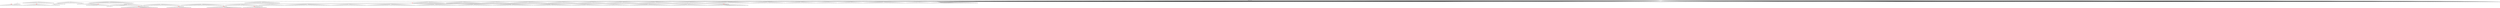 digraph g {
	"51" -> "52";
	"52" [color=indianred1, style=filled, label="42"];
	"50" -> "51";
	"51" [label="2"];
	"43" -> "44";
	"44" [color=indianred1, style=filled, label="11"];
	"43" -> "45";
	"45" [label="24"];
	"42" -> "43";
	"43" [label="13"];
	"39" -> "40";
	"40" [label="27"];
	"39" -> "41";
	"41" [label="25"];
	"35" -> "36";
	"36" [color=indianred1, style=filled, label="8"];
	"34" -> "35";
	"35" [label="26"];
	"30" -> "31";
	"31" [label="12"];
	"27" -> "28";
	"28" [color=indianred1, style=filled, label="14"];
	"26" -> "27";
	"27" [label="34"];
	"24" -> "25";
	"25" [color=indianred1, style=filled, label="5"];
	"23" -> "24";
	"24" [label="31"];
	"18" -> "19";
	"19" [color=indianred1, style=filled, label="22"];
	"17" -> "18";
	"18" [label="19"];
	"12" -> "13";
	"13" [color=indianred1, style=filled, label="46"];
	"11" -> "12";
	"12" [label="21"];
	"8" -> "9";
	"9" [label="35"];
	"8" -> "10";
	"10" [label="16"];
	"8" -> "11";
	"11" [label="46"];
	"8" -> "14";
	"14" [label="28"];
	"8" -> "15";
	"15" [label="17"];
	"8" -> "16";
	"16" [label="37"];
	"8" -> "17";
	"17" [label="22"];
	"8" -> "20";
	"20" [label="40"];
	"8" -> "21";
	"21" [label="32"];
	"8" -> "22";
	"22" [label="38"];
	"8" -> "23";
	"23" [label="5"];
	"8" -> "26";
	"26" [label="14"];
	"8" -> "29";
	"29" [label="23"];
	"8" -> "30";
	"30" [label="43"];
	"8" -> "32";
	"32" [label="36"];
	"8" -> "33";
	"33" [label="30"];
	"7" -> "8";
	"8" [color=indianred1, style=filled, label="4"];
	"5" -> "6";
	"6" [color=indianred1, style=filled, label="20"];
	"4" -> "5";
	"5" [label="45"];
	"0" -> "1";
	"1" [label="10"];
	"0" -> "2";
	"2" [label="48"];
	"0" -> "3";
	"3" [label="33"];
	"0" -> "4";
	"4" [label="20"];
	"0" -> "7";
	"7" [label="4"];
	"0" -> "34";
	"34" [label="8"];
	"0" -> "37";
	"37" [label="15"];
	"0" -> "38";
	"38" [label="1"];
	"0" -> "39";
	"39" [label="39"];
	"0" -> "42";
	"42" [label="11"];
	"0" -> "46";
	"46" [label="6"];
	"0" -> "47";
	"47" [label="3"];
	"0" -> "48";
	"48" [label="49"];
	"0" -> "49";
	"49" [label="47"];
	"0" -> "50";
	"50" [label="42"];
	"0" -> "53";
	"53" [label="7"];
	"0" -> "54";
	"54" [label="18"];
	"0" -> "55";
	"55" [label="9"];
	"0" -> "56";
	"56" [label="50"];
	"0" -> "57";
	"57" [label="41"];
	"0" -> "58";
	"58" [label="44"];
	"0" -> "59";
	"59" [label="29"];
	"0" [label="germline"];
	"0" -> "cell1";
	"cell1" [shape=box];
	"34" -> "cell2";
	"cell2" [shape=box];
	"0" -> "cell3";
	"cell3" [shape=box];
	"0" -> "cell4";
	"cell4" [shape=box];
	"0" -> "cell5";
	"cell5" [shape=box];
	"0" -> "cell6";
	"cell6" [shape=box];
	"0" -> "cell7";
	"cell7" [shape=box];
	"3" -> "cell8";
	"cell8" [shape=box];
	"14" -> "cell9";
	"cell9" [shape=box];
	"25" -> "cell10";
	"cell10" [shape=box];
	"2" -> "cell11";
	"cell11" [shape=box];
	"0" -> "cell12";
	"cell12" [shape=box];
	"0" -> "cell13";
	"cell13" [shape=box];
	"0" -> "cell14";
	"cell14" [shape=box];
	"36" -> "cell15";
	"cell15" [shape=box];
	"0" -> "cell16";
	"cell16" [shape=box];
	"0" -> "cell17";
	"cell17" [shape=box];
	"28" -> "cell18";
	"cell18" [shape=box];
	"50" -> "cell19";
	"cell19" [shape=box];
	"56" -> "cell20";
	"cell20" [shape=box];
	"18" -> "cell21";
	"cell21" [shape=box];
	"11" -> "cell22";
	"cell22" [shape=box];
	"45" -> "cell23";
	"cell23" [shape=box];
	"9" -> "cell24";
	"cell24" [shape=box];
	"0" -> "cell25";
	"cell25" [shape=box];
	"36" -> "cell26";
	"cell26" [shape=box];
	"13" -> "cell27";
	"cell27" [shape=box];
	"0" -> "cell28";
	"cell28" [shape=box];
	"0" -> "cell29";
	"cell29" [shape=box];
	"0" -> "cell30";
	"cell30" [shape=box];
	"0" -> "cell31";
	"cell31" [shape=box];
	"11" -> "cell32";
	"cell32" [shape=box];
	"0" -> "cell33";
	"cell33" [shape=box];
	"33" -> "cell34";
	"cell34" [shape=box];
	"0" -> "cell35";
	"cell35" [shape=box];
	"0" -> "cell36";
	"cell36" [shape=box];
	"0" -> "cell37";
	"cell37" [shape=box];
	"41" -> "cell38";
	"cell38" [shape=box];
	"36" -> "cell39";
	"cell39" [shape=box];
	"39" -> "cell40";
	"cell40" [shape=box];
	"36" -> "cell41";
	"cell41" [shape=box];
	"0" -> "cell42";
	"cell42" [shape=box];
	"0" -> "cell43";
	"cell43" [shape=box];
	"14" -> "cell44";
	"cell44" [shape=box];
	"7" -> "cell45";
	"cell45" [shape=box];
	"38" -> "cell46";
	"cell46" [shape=box];
	"0" -> "cell47";
	"cell47" [shape=box];
	"38" -> "cell48";
	"cell48" [shape=box];
	"26" -> "cell49";
	"cell49" [shape=box];
	"29" -> "cell50";
	"cell50" [shape=box];
	"10" -> "cell51";
	"cell51" [shape=box];
	"0" -> "cell52";
	"cell52" [shape=box];
	"0" -> "cell53";
	"cell53" [shape=box];
	"20" -> "cell54";
	"cell54" [shape=box];
	"0" -> "cell55";
	"cell55" [shape=box];
	"0" -> "cell56";
	"cell56" [shape=box];
	"1" -> "cell57";
	"cell57" [shape=box];
	"17" -> "cell58";
	"cell58" [shape=box];
	"0" -> "cell59";
	"cell59" [shape=box];
	"32" -> "cell60";
	"cell60" [shape=box];
	"0" -> "cell61";
	"cell61" [shape=box];
	"0" -> "cell62";
	"cell62" [shape=box];
	"0" -> "cell63";
	"cell63" [shape=box];
	"17" -> "cell64";
	"cell64" [shape=box];
	"0" -> "cell65";
	"cell65" [shape=box];
	"9" -> "cell66";
	"cell66" [shape=box];
	"6" -> "cell67";
	"cell67" [shape=box];
	"0" -> "cell68";
	"cell68" [shape=box];
	"0" -> "cell69";
	"cell69" [shape=box];
	"46" -> "cell70";
	"cell70" [shape=box];
	"50" -> "cell71";
	"cell71" [shape=box];
	"0" -> "cell72";
	"cell72" [shape=box];
	"0" -> "cell73";
	"cell73" [shape=box];
	"0" -> "cell74";
	"cell74" [shape=box];
	"59" -> "cell75";
	"cell75" [shape=box];
	"0" -> "cell76";
	"cell76" [shape=box];
	"30" -> "cell77";
	"cell77" [shape=box];
	"26" -> "cell78";
	"cell78" [shape=box];
	"2" -> "cell79";
	"cell79" [shape=box];
	"0" -> "cell80";
	"cell80" [shape=box];
	"32" -> "cell81";
	"cell81" [shape=box];
	"53" -> "cell82";
	"cell82" [shape=box];
	"42" -> "cell83";
	"cell83" [shape=box];
	"29" -> "cell84";
	"cell84" [shape=box];
	"55" -> "cell85";
	"cell85" [shape=box];
	"0" -> "cell86";
	"cell86" [shape=box];
	"0" -> "cell87";
	"cell87" [shape=box];
	"0" -> "cell88";
	"cell88" [shape=box];
	"0" -> "cell89";
	"cell89" [shape=box];
	"0" -> "cell90";
	"cell90" [shape=box];
	"26" -> "cell91";
	"cell91" [shape=box];
	"1" -> "cell92";
	"cell92" [shape=box];
	"42" -> "cell93";
	"cell93" [shape=box];
	"35" -> "cell94";
	"cell94" [shape=box];
	"0" -> "cell95";
	"cell95" [shape=box];
	"0" -> "cell96";
	"cell96" [shape=box];
	"0" -> "cell97";
	"cell97" [shape=box];
	"0" -> "cell98";
	"cell98" [shape=box];
	"56" -> "cell99";
	"cell99" [shape=box];
	"0" -> "cell100";
	"cell100" [shape=box];
	"0" -> "cell101";
	"cell101" [shape=box];
	"46" -> "cell102";
	"cell102" [shape=box];
	"43" -> "cell103";
	"cell103" [shape=box];
	"0" -> "cell104";
	"cell104" [shape=box];
	"0" -> "cell105";
	"cell105" [shape=box];
	"0" -> "cell106";
	"cell106" [shape=box];
	"0" -> "cell107";
	"cell107" [shape=box];
	"53" -> "cell108";
	"cell108" [shape=box];
	"21" -> "cell109";
	"cell109" [shape=box];
	"0" -> "cell110";
	"cell110" [shape=box];
	"15" -> "cell111";
	"cell111" [shape=box];
	"21" -> "cell112";
	"cell112" [shape=box];
	"0" -> "cell113";
	"cell113" [shape=box];
	"2" -> "cell114";
	"cell114" [shape=box];
	"14" -> "cell115";
	"cell115" [shape=box];
	"0" -> "cell116";
	"cell116" [shape=box];
	"0" -> "cell117";
	"cell117" [shape=box];
	"0" -> "cell118";
	"cell118" [shape=box];
	"0" -> "cell119";
	"cell119" [shape=box];
	"14" -> "cell120";
	"cell120" [shape=box];
	"0" -> "cell121";
	"cell121" [shape=box];
	"0" -> "cell122";
	"cell122" [shape=box];
	"0" -> "cell123";
	"cell123" [shape=box];
	"33" -> "cell124";
	"cell124" [shape=box];
	"0" -> "cell125";
	"cell125" [shape=box];
	"0" -> "cell126";
	"cell126" [shape=box];
	"44" -> "cell127";
	"cell127" [shape=box];
	"19" -> "cell128";
	"cell128" [shape=box];
	"0" -> "cell129";
	"cell129" [shape=box];
	"10" -> "cell130";
	"cell130" [shape=box];
	"42" -> "cell131";
	"cell131" [shape=box];
	"16" -> "cell132";
	"cell132" [shape=box];
	"58" -> "cell133";
	"cell133" [shape=box];
	"26" -> "cell134";
	"cell134" [shape=box];
	"58" -> "cell135";
	"cell135" [shape=box];
	"41" -> "cell136";
	"cell136" [shape=box];
	"0" -> "cell137";
	"cell137" [shape=box];
	"48" -> "cell138";
	"cell138" [shape=box];
	"0" -> "cell139";
	"cell139" [shape=box];
	"38" -> "cell140";
	"cell140" [shape=box];
	"32" -> "cell141";
	"cell141" [shape=box];
	"0" -> "cell142";
	"cell142" [shape=box];
	"0" -> "cell143";
	"cell143" [shape=box];
	"48" -> "cell144";
	"cell144" [shape=box];
	"0" -> "cell145";
	"cell145" [shape=box];
	"44" -> "cell146";
	"cell146" [shape=box];
	"44" -> "cell147";
	"cell147" [shape=box];
	"48" -> "cell148";
	"cell148" [shape=box];
	"59" -> "cell149";
	"cell149" [shape=box];
	"0" -> "cell150";
	"cell150" [shape=box];
	"0" -> "cell151";
	"cell151" [shape=box];
	"0" -> "cell152";
	"cell152" [shape=box];
	"0" -> "cell153";
	"cell153" [shape=box];
	"0" -> "cell154";
	"cell154" [shape=box];
	"53" -> "cell155";
	"cell155" [shape=box];
	"0" -> "cell156";
	"cell156" [shape=box];
	"0" -> "cell157";
	"cell157" [shape=box];
	"47" -> "cell158";
	"cell158" [shape=box];
	"29" -> "cell159";
	"cell159" [shape=box];
	"0" -> "cell160";
	"cell160" [shape=box];
	"25" -> "cell161";
	"cell161" [shape=box];
	"6" -> "cell162";
	"cell162" [shape=box];
	"7" -> "cell163";
	"cell163" [shape=box];
	"26" -> "cell164";
	"cell164" [shape=box];
	"0" -> "cell165";
	"cell165" [shape=box];
	"0" -> "cell166";
	"cell166" [shape=box];
	"28" -> "cell167";
	"cell167" [shape=box];
	"23" -> "cell168";
	"cell168" [shape=box];
	"49" -> "cell169";
	"cell169" [shape=box];
	"59" -> "cell170";
	"cell170" [shape=box];
	"0" -> "cell171";
	"cell171" [shape=box];
	"15" -> "cell172";
	"cell172" [shape=box];
	"0" -> "cell173";
	"cell173" [shape=box];
	"0" -> "cell174";
	"cell174" [shape=box];
	"14" -> "cell175";
	"cell175" [shape=box];
	"45" -> "cell176";
	"cell176" [shape=box];
	"0" -> "cell177";
	"cell177" [shape=box];
	"0" -> "cell178";
	"cell178" [shape=box];
	"9" -> "cell179";
	"cell179" [shape=box];
	"0" -> "cell180";
	"cell180" [shape=box];
	"34" -> "cell181";
	"cell181" [shape=box];
	"0" -> "cell182";
	"cell182" [shape=box];
	"54" -> "cell183";
	"cell183" [shape=box];
	"49" -> "cell184";
	"cell184" [shape=box];
	"0" -> "cell185";
	"cell185" [shape=box];
	"28" -> "cell186";
	"cell186" [shape=box];
	"0" -> "cell187";
	"cell187" [shape=box];
	"23" -> "cell188";
	"cell188" [shape=box];
	"0" -> "cell189";
	"cell189" [shape=box];
	"0" -> "cell190";
	"cell190" [shape=box];
	"0" -> "cell191";
	"cell191" [shape=box];
	"52" -> "cell192";
	"cell192" [shape=box];
	"0" -> "cell193";
	"cell193" [shape=box];
	"0" -> "cell194";
	"cell194" [shape=box];
	"7" -> "cell195";
	"cell195" [shape=box];
	"56" -> "cell196";
	"cell196" [shape=box];
	"0" -> "cell197";
	"cell197" [shape=box];
	"28" -> "cell198";
	"cell198" [shape=box];
	"20" -> "cell199";
	"cell199" [shape=box];
	"0" -> "cell200";
	"cell200" [shape=box];
	"0" -> "cell201";
	"cell201" [shape=box];
	"4" -> "cell202";
	"cell202" [shape=box];
	"44" -> "cell203";
	"cell203" [shape=box];
	"48" -> "cell204";
	"cell204" [shape=box];
	"0" -> "cell205";
	"cell205" [shape=box];
	"11" -> "cell206";
	"cell206" [shape=box];
	"29" -> "cell207";
	"cell207" [shape=box];
	"23" -> "cell208";
	"cell208" [shape=box];
	"14" -> "cell209";
	"cell209" [shape=box];
	"55" -> "cell210";
	"cell210" [shape=box];
	"0" -> "cell211";
	"cell211" [shape=box];
	"10" -> "cell212";
	"cell212" [shape=box];
	"0" -> "cell213";
	"cell213" [shape=box];
	"45" -> "cell214";
	"cell214" [shape=box];
	"0" -> "cell215";
	"cell215" [shape=box];
	"39" -> "cell216";
	"cell216" [shape=box];
	"20" -> "cell217";
	"cell217" [shape=box];
	"0" -> "cell218";
	"cell218" [shape=box];
	"59" -> "cell219";
	"cell219" [shape=box];
	"2" -> "cell220";
	"cell220" [shape=box];
	"34" -> "cell221";
	"cell221" [shape=box];
	"0" -> "cell222";
	"cell222" [shape=box];
	"9" -> "cell223";
	"cell223" [shape=box];
	"0" -> "cell224";
	"cell224" [shape=box];
	"48" -> "cell225";
	"cell225" [shape=box];
	"0" -> "cell226";
	"cell226" [shape=box];
	"0" -> "cell227";
	"cell227" [shape=box];
	"55" -> "cell228";
	"cell228" [shape=box];
	"0" -> "cell229";
	"cell229" [shape=box];
	"0" -> "cell230";
	"cell230" [shape=box];
	"0" -> "cell231";
	"cell231" [shape=box];
	"0" -> "cell232";
	"cell232" [shape=box];
	"0" -> "cell233";
	"cell233" [shape=box];
	"0" -> "cell234";
	"cell234" [shape=box];
	"0" -> "cell235";
	"cell235" [shape=box];
	"2" -> "cell236";
	"cell236" [shape=box];
	"0" -> "cell237";
	"cell237" [shape=box];
	"0" -> "cell238";
	"cell238" [shape=box];
	"49" -> "cell239";
	"cell239" [shape=box];
	"14" -> "cell240";
	"cell240" [shape=box];
	"0" -> "cell241";
	"cell241" [shape=box];
	"0" -> "cell242";
	"cell242" [shape=box];
	"55" -> "cell243";
	"cell243" [shape=box];
	"54" -> "cell244";
	"cell244" [shape=box];
	"0" -> "cell245";
	"cell245" [shape=box];
	"44" -> "cell246";
	"cell246" [shape=box];
	"0" -> "cell247";
	"cell247" [shape=box];
	"31" -> "cell248";
	"cell248" [shape=box];
	"0" -> "cell249";
	"cell249" [shape=box];
	"22" -> "cell250";
	"cell250" [shape=box];
	"0" -> "cell251";
	"cell251" [shape=box];
	"21" -> "cell252";
	"cell252" [shape=box];
	"0" -> "cell253";
	"cell253" [shape=box];
	"0" -> "cell254";
	"cell254" [shape=box];
	"28" -> "cell255";
	"cell255" [shape=box];
	"0" -> "cell256";
	"cell256" [shape=box];
	"0" -> "cell257";
	"cell257" [shape=box];
	"0" -> "cell258";
	"cell258" [shape=box];
	"0" -> "cell259";
	"cell259" [shape=box];
	"0" -> "cell260";
	"cell260" [shape=box];
	"0" -> "cell261";
	"cell261" [shape=box];
	"0" -> "cell262";
	"cell262" [shape=box];
	"15" -> "cell263";
	"cell263" [shape=box];
	"39" -> "cell264";
	"cell264" [shape=box];
	"0" -> "cell265";
	"cell265" [shape=box];
	"33" -> "cell266";
	"cell266" [shape=box];
	"37" -> "cell267";
	"cell267" [shape=box];
	"0" -> "cell268";
	"cell268" [shape=box];
	"6" -> "cell269";
	"cell269" [shape=box];
	"1" -> "cell270";
	"cell270" [shape=box];
	"0" -> "cell271";
	"cell271" [shape=box];
	"37" -> "cell272";
	"cell272" [shape=box];
	"46" -> "cell273";
	"cell273" [shape=box];
	"39" -> "cell274";
	"cell274" [shape=box];
	"46" -> "cell275";
	"cell275" [shape=box];
	"0" -> "cell276";
	"cell276" [shape=box];
	"3" -> "cell277";
	"cell277" [shape=box];
	"0" -> "cell278";
	"cell278" [shape=box];
	"44" -> "cell279";
	"cell279" [shape=box];
	"20" -> "cell280";
	"cell280" [shape=box];
	"56" -> "cell281";
	"cell281" [shape=box];
	"46" -> "cell282";
	"cell282" [shape=box];
	"5" -> "cell283";
	"cell283" [shape=box];
	"0" -> "cell284";
	"cell284" [shape=box];
	"26" -> "cell285";
	"cell285" [shape=box];
	"0" -> "cell286";
	"cell286" [shape=box];
	"2" -> "cell287";
	"cell287" [shape=box];
	"10" -> "cell288";
	"cell288" [shape=box];
	"0" -> "cell289";
	"cell289" [shape=box];
	"0" -> "cell290";
	"cell290" [shape=box];
	"0" -> "cell291";
	"cell291" [shape=box];
	"0" -> "cell292";
	"cell292" [shape=box];
	"0" -> "cell293";
	"cell293" [shape=box];
	"35" -> "cell294";
	"cell294" [shape=box];
	"58" -> "cell295";
	"cell295" [shape=box];
	"11" -> "cell296";
	"cell296" [shape=box];
	"39" -> "cell297";
	"cell297" [shape=box];
	"0" -> "cell298";
	"cell298" [shape=box];
	"41" -> "cell299";
	"cell299" [shape=box];
	"0" -> "cell300";
	"cell300" [shape=box];
	"0" -> "cell301";
	"cell301" [shape=box];
	"52" -> "cell302";
	"cell302" [shape=box];
	"0" -> "cell303";
	"cell303" [shape=box];
	"34" -> "cell304";
	"cell304" [shape=box];
	"0" -> "cell305";
	"cell305" [shape=box];
	"49" -> "cell306";
	"cell306" [shape=box];
	"30" -> "cell307";
	"cell307" [shape=box];
	"1" -> "cell308";
	"cell308" [shape=box];
	"12" -> "cell309";
	"cell309" [shape=box];
	"3" -> "cell310";
	"cell310" [shape=box];
	"52" -> "cell311";
	"cell311" [shape=box];
	"0" -> "cell312";
	"cell312" [shape=box];
	"19" -> "cell313";
	"cell313" [shape=box];
	"0" -> "cell314";
	"cell314" [shape=box];
	"22" -> "cell315";
	"cell315" [shape=box];
	"0" -> "cell316";
	"cell316" [shape=box];
	"42" -> "cell317";
	"cell317" [shape=box];
	"4" -> "cell318";
	"cell318" [shape=box];
	"0" -> "cell319";
	"cell319" [shape=box];
	"0" -> "cell320";
	"cell320" [shape=box];
	"44" -> "cell321";
	"cell321" [shape=box];
	"14" -> "cell322";
	"cell322" [shape=box];
	"47" -> "cell323";
	"cell323" [shape=box];
	"1" -> "cell324";
	"cell324" [shape=box];
	"9" -> "cell325";
	"cell325" [shape=box];
	"22" -> "cell326";
	"cell326" [shape=box];
	"13" -> "cell327";
	"cell327" [shape=box];
	"0" -> "cell328";
	"cell328" [shape=box];
	"0" -> "cell329";
	"cell329" [shape=box];
	"29" -> "cell330";
	"cell330" [shape=box];
	"0" -> "cell331";
	"cell331" [shape=box];
	"5" -> "cell332";
	"cell332" [shape=box];
	"48" -> "cell333";
	"cell333" [shape=box];
	"2" -> "cell334";
	"cell334" [shape=box];
	"6" -> "cell335";
	"cell335" [shape=box];
	"0" -> "cell336";
	"cell336" [shape=box];
	"0" -> "cell337";
	"cell337" [shape=box];
	"21" -> "cell338";
	"cell338" [shape=box];
	"6" -> "cell339";
	"cell339" [shape=box];
	"0" -> "cell340";
	"cell340" [shape=box];
	"57" -> "cell341";
	"cell341" [shape=box];
	"53" -> "cell342";
	"cell342" [shape=box];
	"0" -> "cell343";
	"cell343" [shape=box];
	"0" -> "cell344";
	"cell344" [shape=box];
	"36" -> "cell345";
	"cell345" [shape=box];
	"0" -> "cell346";
	"cell346" [shape=box];
	"2" -> "cell347";
	"cell347" [shape=box];
	"0" -> "cell348";
	"cell348" [shape=box];
	"38" -> "cell349";
	"cell349" [shape=box];
	"0" -> "cell350";
	"cell350" [shape=box];
	"0" -> "cell351";
	"cell351" [shape=box];
	"0" -> "cell352";
	"cell352" [shape=box];
	"4" -> "cell353";
	"cell353" [shape=box];
	"0" -> "cell354";
	"cell354" [shape=box];
	"0" -> "cell355";
	"cell355" [shape=box];
	"9" -> "cell356";
	"cell356" [shape=box];
	"39" -> "cell357";
	"cell357" [shape=box];
	"0" -> "cell358";
	"cell358" [shape=box];
	"0" -> "cell359";
	"cell359" [shape=box];
	"32" -> "cell360";
	"cell360" [shape=box];
	"50" -> "cell361";
	"cell361" [shape=box];
	"0" -> "cell362";
	"cell362" [shape=box];
	"56" -> "cell363";
	"cell363" [shape=box];
	"0" -> "cell364";
	"cell364" [shape=box];
	"42" -> "cell365";
	"cell365" [shape=box];
	"42" -> "cell366";
	"cell366" [shape=box];
	"54" -> "cell367";
	"cell367" [shape=box];
	"25" -> "cell368";
	"cell368" [shape=box];
	"0" -> "cell369";
	"cell369" [shape=box];
	"0" -> "cell370";
	"cell370" [shape=box];
	"0" -> "cell371";
	"cell371" [shape=box];
	"0" -> "cell372";
	"cell372" [shape=box];
	"0" -> "cell373";
	"cell373" [shape=box];
	"14" -> "cell374";
	"cell374" [shape=box];
	"3" -> "cell375";
	"cell375" [shape=box];
	"14" -> "cell376";
	"cell376" [shape=box];
	"52" -> "cell377";
	"cell377" [shape=box];
	"10" -> "cell378";
	"cell378" [shape=box];
	"0" -> "cell379";
	"cell379" [shape=box];
	"6" -> "cell380";
	"cell380" [shape=box];
	"42" -> "cell381";
	"cell381" [shape=box];
	"0" -> "cell382";
	"cell382" [shape=box];
	"16" -> "cell383";
	"cell383" [shape=box];
	"25" -> "cell384";
	"cell384" [shape=box];
	"0" -> "cell385";
	"cell385" [shape=box];
	"0" -> "cell386";
	"cell386" [shape=box];
	"15" -> "cell387";
	"cell387" [shape=box];
	"23" -> "cell388";
	"cell388" [shape=box];
	"50" -> "cell389";
	"cell389" [shape=box];
	"22" -> "cell390";
	"cell390" [shape=box];
	"0" -> "cell391";
	"cell391" [shape=box];
	"50" -> "cell392";
	"cell392" [shape=box];
	"30" -> "cell393";
	"cell393" [shape=box];
	"6" -> "cell394";
	"cell394" [shape=box];
	"4" -> "cell395";
	"cell395" [shape=box];
	"0" -> "cell396";
	"cell396" [shape=box];
	"0" -> "cell397";
	"cell397" [shape=box];
	"0" -> "cell398";
	"cell398" [shape=box];
	"32" -> "cell399";
	"cell399" [shape=box];
	"25" -> "cell400";
	"cell400" [shape=box];
	"29" -> "cell401";
	"cell401" [shape=box];
	"0" -> "cell402";
	"cell402" [shape=box];
	"56" -> "cell403";
	"cell403" [shape=box];
	"19" -> "cell404";
	"cell404" [shape=box];
	"40" -> "cell405";
	"cell405" [shape=box];
	"0" -> "cell406";
	"cell406" [shape=box];
	"23" -> "cell407";
	"cell407" [shape=box];
	"57" -> "cell408";
	"cell408" [shape=box];
	"56" -> "cell409";
	"cell409" [shape=box];
	"3" -> "cell410";
	"cell410" [shape=box];
	"0" -> "cell411";
	"cell411" [shape=box];
	"0" -> "cell412";
	"cell412" [shape=box];
	"0" -> "cell413";
	"cell413" [shape=box];
	"0" -> "cell414";
	"cell414" [shape=box];
	"0" -> "cell415";
	"cell415" [shape=box];
	"0" -> "cell416";
	"cell416" [shape=box];
	"9" -> "cell417";
	"cell417" [shape=box];
	"0" -> "cell418";
	"cell418" [shape=box];
	"0" -> "cell419";
	"cell419" [shape=box];
	"0" -> "cell420";
	"cell420" [shape=box];
	"0" -> "cell421";
	"cell421" [shape=box];
	"0" -> "cell422";
	"cell422" [shape=box];
	"0" -> "cell423";
	"cell423" [shape=box];
	"0" -> "cell424";
	"cell424" [shape=box];
	"23" -> "cell425";
	"cell425" [shape=box];
	"0" -> "cell426";
	"cell426" [shape=box];
	"0" -> "cell427";
	"cell427" [shape=box];
	"56" -> "cell428";
	"cell428" [shape=box];
	"12" -> "cell429";
	"cell429" [shape=box];
	"10" -> "cell430";
	"cell430" [shape=box];
	"4" -> "cell431";
	"cell431" [shape=box];
	"52" -> "cell432";
	"cell432" [shape=box];
	"0" -> "cell433";
	"cell433" [shape=box];
	"0" -> "cell434";
	"cell434" [shape=box];
	"0" -> "cell435";
	"cell435" [shape=box];
	"2" -> "cell436";
	"cell436" [shape=box];
	"16" -> "cell437";
	"cell437" [shape=box];
	"46" -> "cell438";
	"cell438" [shape=box];
	"15" -> "cell439";
	"cell439" [shape=box];
	"49" -> "cell440";
	"cell440" [shape=box];
	"0" -> "cell441";
	"cell441" [shape=box];
	"33" -> "cell442";
	"cell442" [shape=box];
	"52" -> "cell443";
	"cell443" [shape=box];
	"54" -> "cell444";
	"cell444" [shape=box];
	"56" -> "cell445";
	"cell445" [shape=box];
	"14" -> "cell446";
	"cell446" [shape=box];
	"38" -> "cell447";
	"cell447" [shape=box];
	"7" -> "cell448";
	"cell448" [shape=box];
	"57" -> "cell449";
	"cell449" [shape=box];
	"0" -> "cell450";
	"cell450" [shape=box];
	"57" -> "cell451";
	"cell451" [shape=box];
	"0" -> "cell452";
	"cell452" [shape=box];
	"12" -> "cell453";
	"cell453" [shape=box];
	"0" -> "cell454";
	"cell454" [shape=box];
	"49" -> "cell455";
	"cell455" [shape=box];
	"0" -> "cell456";
	"cell456" [shape=box];
	"0" -> "cell457";
	"cell457" [shape=box];
	"32" -> "cell458";
	"cell458" [shape=box];
	"4" -> "cell459";
	"cell459" [shape=box];
	"0" -> "cell460";
	"cell460" [shape=box];
	"30" -> "cell461";
	"cell461" [shape=box];
	"0" -> "cell462";
	"cell462" [shape=box];
	"42" -> "cell463";
	"cell463" [shape=box];
	"0" -> "cell464";
	"cell464" [shape=box];
	"0" -> "cell465";
	"cell465" [shape=box];
	"0" -> "cell466";
	"cell466" [shape=box];
	"0" -> "cell467";
	"cell467" [shape=box];
	"7" -> "cell468";
	"cell468" [shape=box];
	"0" -> "cell469";
	"cell469" [shape=box];
	"0" -> "cell470";
	"cell470" [shape=box];
	"0" -> "cell471";
	"cell471" [shape=box];
	"0" -> "cell472";
	"cell472" [shape=box];
	"0" -> "cell473";
	"cell473" [shape=box];
	"26" -> "cell474";
	"cell474" [shape=box];
	"0" -> "cell475";
	"cell475" [shape=box];
	"0" -> "cell476";
	"cell476" [shape=box];
	"51" -> "cell477";
	"cell477" [shape=box];
	"0" -> "cell478";
	"cell478" [shape=box];
	"39" -> "cell479";
	"cell479" [shape=box];
	"46" -> "cell480";
	"cell480" [shape=box];
	"0" -> "cell481";
	"cell481" [shape=box];
	"0" -> "cell482";
	"cell482" [shape=box];
	"0" -> "cell483";
	"cell483" [shape=box];
	"37" -> "cell484";
	"cell484" [shape=box];
	"23" -> "cell485";
	"cell485" [shape=box];
	"39" -> "cell486";
	"cell486" [shape=box];
	"0" -> "cell487";
	"cell487" [shape=box];
	"0" -> "cell488";
	"cell488" [shape=box];
	"50" -> "cell489";
	"cell489" [shape=box];
	"0" -> "cell490";
	"cell490" [shape=box];
	"3" -> "cell491";
	"cell491" [shape=box];
	"0" -> "cell492";
	"cell492" [shape=box];
	"0" -> "cell493";
	"cell493" [shape=box];
	"56" -> "cell494";
	"cell494" [shape=box];
	"27" -> "cell495";
	"cell495" [shape=box];
	"0" -> "cell496";
	"cell496" [shape=box];
	"23" -> "cell497";
	"cell497" [shape=box];
	"54" -> "cell498";
	"cell498" [shape=box];
	"57" -> "cell499";
	"cell499" [shape=box];
	"50" -> "cell500";
	"cell500" [shape=box];
	"0" -> "cell501";
	"cell501" [shape=box];
	"9" -> "cell502";
	"cell502" [shape=box];
	"0" -> "cell503";
	"cell503" [shape=box];
	"0" -> "cell504";
	"cell504" [shape=box];
	"0" -> "cell505";
	"cell505" [shape=box];
	"48" -> "cell506";
	"cell506" [shape=box];
	"0" -> "cell507";
	"cell507" [shape=box];
	"0" -> "cell508";
	"cell508" [shape=box];
	"44" -> "cell509";
	"cell509" [shape=box];
	"56" -> "cell510";
	"cell510" [shape=box];
	"0" -> "cell511";
	"cell511" [shape=box];
	"0" -> "cell512";
	"cell512" [shape=box];
	"39" -> "cell513";
	"cell513" [shape=box];
	"9" -> "cell514";
	"cell514" [shape=box];
	"0" -> "cell515";
	"cell515" [shape=box];
	"0" -> "cell516";
	"cell516" [shape=box];
	"0" -> "cell517";
	"cell517" [shape=box];
	"39" -> "cell518";
	"cell518" [shape=box];
	"19" -> "cell519";
	"cell519" [shape=box];
	"0" -> "cell520";
	"cell520" [shape=box];
	"59" -> "cell521";
	"cell521" [shape=box];
	"0" -> "cell522";
	"cell522" [shape=box];
	"36" -> "cell523";
	"cell523" [shape=box];
	"0" -> "cell524";
	"cell524" [shape=box];
	"2" -> "cell525";
	"cell525" [shape=box];
	"0" -> "cell526";
	"cell526" [shape=box];
	"0" -> "cell527";
	"cell527" [shape=box];
	"56" -> "cell528";
	"cell528" [shape=box];
	"29" -> "cell529";
	"cell529" [shape=box];
	"0" -> "cell530";
	"cell530" [shape=box];
	"0" -> "cell531";
	"cell531" [shape=box];
	"50" -> "cell532";
	"cell532" [shape=box];
	"54" -> "cell533";
	"cell533" [shape=box];
	"6" -> "cell534";
	"cell534" [shape=box];
	"22" -> "cell535";
	"cell535" [shape=box];
	"0" -> "cell536";
	"cell536" [shape=box];
	"0" -> "cell537";
	"cell537" [shape=box];
	"0" -> "cell538";
	"cell538" [shape=box];
	"0" -> "cell539";
	"cell539" [shape=box];
	"21" -> "cell540";
	"cell540" [shape=box];
	"14" -> "cell541";
	"cell541" [shape=box];
	"0" -> "cell542";
	"cell542" [shape=box];
	"28" -> "cell543";
	"cell543" [shape=box];
	"0" -> "cell544";
	"cell544" [shape=box];
	"54" -> "cell545";
	"cell545" [shape=box];
	"10" -> "cell546";
	"cell546" [shape=box];
	"6" -> "cell547";
	"cell547" [shape=box];
	"22" -> "cell548";
	"cell548" [shape=box];
	"15" -> "cell549";
	"cell549" [shape=box];
	"0" -> "cell550";
	"cell550" [shape=box];
	"3" -> "cell551";
	"cell551" [shape=box];
	"0" -> "cell552";
	"cell552" [shape=box];
	"42" -> "cell553";
	"cell553" [shape=box];
	"54" -> "cell554";
	"cell554" [shape=box];
	"46" -> "cell555";
	"cell555" [shape=box];
	"0" -> "cell556";
	"cell556" [shape=box];
	"33" -> "cell557";
	"cell557" [shape=box];
	"7" -> "cell558";
	"cell558" [shape=box];
	"0" -> "cell559";
	"cell559" [shape=box];
	"0" -> "cell560";
	"cell560" [shape=box];
	"0" -> "cell561";
	"cell561" [shape=box];
	"0" -> "cell562";
	"cell562" [shape=box];
	"25" -> "cell563";
	"cell563" [shape=box];
	"0" -> "cell564";
	"cell564" [shape=box];
	"4" -> "cell565";
	"cell565" [shape=box];
	"23" -> "cell566";
	"cell566" [shape=box];
	"26" -> "cell567";
	"cell567" [shape=box];
	"0" -> "cell568";
	"cell568" [shape=box];
	"44" -> "cell569";
	"cell569" [shape=box];
	"25" -> "cell570";
	"cell570" [shape=box];
	"0" -> "cell571";
	"cell571" [shape=box];
	"0" -> "cell572";
	"cell572" [shape=box];
	"0" -> "cell573";
	"cell573" [shape=box];
	"0" -> "cell574";
	"cell574" [shape=box];
	"0" -> "cell575";
	"cell575" [shape=box];
	"19" -> "cell576";
	"cell576" [shape=box];
	"55" -> "cell577";
	"cell577" [shape=box];
	"59" -> "cell578";
	"cell578" [shape=box];
	"14" -> "cell579";
	"cell579" [shape=box];
	"0" -> "cell580";
	"cell580" [shape=box];
	"27" -> "cell581";
	"cell581" [shape=box];
	"25" -> "cell582";
	"cell582" [shape=box];
	"0" -> "cell583";
	"cell583" [shape=box];
	"0" -> "cell584";
	"cell584" [shape=box];
	"29" -> "cell585";
	"cell585" [shape=box];
	"0" -> "cell586";
	"cell586" [shape=box];
	"0" -> "cell587";
	"cell587" [shape=box];
	"0" -> "cell588";
	"cell588" [shape=box];
	"0" -> "cell589";
	"cell589" [shape=box];
	"0" -> "cell590";
	"cell590" [shape=box];
	"46" -> "cell591";
	"cell591" [shape=box];
	"33" -> "cell592";
	"cell592" [shape=box];
	"26" -> "cell593";
	"cell593" [shape=box];
	"0" -> "cell594";
	"cell594" [shape=box];
	"0" -> "cell595";
	"cell595" [shape=box];
	"46" -> "cell596";
	"cell596" [shape=box];
	"0" -> "cell597";
	"cell597" [shape=box];
	"33" -> "cell598";
	"cell598" [shape=box];
	"0" -> "cell599";
	"cell599" [shape=box];
	"0" -> "cell600";
	"cell600" [shape=box];
	"0" -> "cell601";
	"cell601" [shape=box];
	"15" -> "cell602";
	"cell602" [shape=box];
	"0" -> "cell603";
	"cell603" [shape=box];
	"0" -> "cell604";
	"cell604" [shape=box];
	"46" -> "cell605";
	"cell605" [shape=box];
	"43" -> "cell606";
	"cell606" [shape=box];
	"39" -> "cell607";
	"cell607" [shape=box];
	"0" -> "cell608";
	"cell608" [shape=box];
	"0" -> "cell609";
	"cell609" [shape=box];
	"36" -> "cell610";
	"cell610" [shape=box];
	"0" -> "cell611";
	"cell611" [shape=box];
	"40" -> "cell612";
	"cell612" [shape=box];
	"0" -> "cell613";
	"cell613" [shape=box];
	"0" -> "cell614";
	"cell614" [shape=box];
	"16" -> "cell615";
	"cell615" [shape=box];
	"0" -> "cell616";
	"cell616" [shape=box];
	"0" -> "cell617";
	"cell617" [shape=box];
	"0" -> "cell618";
	"cell618" [shape=box];
	"0" -> "cell619";
	"cell619" [shape=box];
	"0" -> "cell620";
	"cell620" [shape=box];
	"34" -> "cell621";
	"cell621" [shape=box];
	"0" -> "cell622";
	"cell622" [shape=box];
	"0" -> "cell623";
	"cell623" [shape=box];
	"0" -> "cell624";
	"cell624" [shape=box];
	"10" -> "cell625";
	"cell625" [shape=box];
	"0" -> "cell626";
	"cell626" [shape=box];
	"0" -> "cell627";
	"cell627" [shape=box];
	"19" -> "cell628";
	"cell628" [shape=box];
	"0" -> "cell629";
	"cell629" [shape=box];
	"23" -> "cell630";
	"cell630" [shape=box];
	"0" -> "cell631";
	"cell631" [shape=box];
	"0" -> "cell632";
	"cell632" [shape=box];
	"47" -> "cell633";
	"cell633" [shape=box];
	"21" -> "cell634";
	"cell634" [shape=box];
	"15" -> "cell635";
	"cell635" [shape=box];
	"25" -> "cell636";
	"cell636" [shape=box];
	"0" -> "cell637";
	"cell637" [shape=box];
	"15" -> "cell638";
	"cell638" [shape=box];
	"37" -> "cell639";
	"cell639" [shape=box];
	"58" -> "cell640";
	"cell640" [shape=box];
	"0" -> "cell641";
	"cell641" [shape=box];
	"6" -> "cell642";
	"cell642" [shape=box];
	"36" -> "cell643";
	"cell643" [shape=box];
	"0" -> "cell644";
	"cell644" [shape=box];
	"0" -> "cell645";
	"cell645" [shape=box];
	"0" -> "cell646";
	"cell646" [shape=box];
	"22" -> "cell647";
	"cell647" [shape=box];
	"4" -> "cell648";
	"cell648" [shape=box];
	"0" -> "cell649";
	"cell649" [shape=box];
	"0" -> "cell650";
	"cell650" [shape=box];
	"47" -> "cell651";
	"cell651" [shape=box];
	"17" -> "cell652";
	"cell652" [shape=box];
	"39" -> "cell653";
	"cell653" [shape=box];
	"0" -> "cell654";
	"cell654" [shape=box];
	"0" -> "cell655";
	"cell655" [shape=box];
	"0" -> "cell656";
	"cell656" [shape=box];
	"0" -> "cell657";
	"cell657" [shape=box];
	"55" -> "cell658";
	"cell658" [shape=box];
	"22" -> "cell659";
	"cell659" [shape=box];
	"0" -> "cell660";
	"cell660" [shape=box];
	"0" -> "cell661";
	"cell661" [shape=box];
	"0" -> "cell662";
	"cell662" [shape=box];
	"0" -> "cell663";
	"cell663" [shape=box];
	"56" -> "cell664";
	"cell664" [shape=box];
	"4" -> "cell665";
	"cell665" [shape=box];
	"0" -> "cell666";
	"cell666" [shape=box];
	"0" -> "cell667";
	"cell667" [shape=box];
	"0" -> "cell668";
	"cell668" [shape=box];
	"14" -> "cell669";
	"cell669" [shape=box];
	"0" -> "cell670";
	"cell670" [shape=box];
	"16" -> "cell671";
	"cell671" [shape=box];
	"0" -> "cell672";
	"cell672" [shape=box];
	"0" -> "cell673";
	"cell673" [shape=box];
	"0" -> "cell674";
	"cell674" [shape=box];
	"0" -> "cell675";
	"cell675" [shape=box];
	"0" -> "cell676";
	"cell676" [shape=box];
	"31" -> "cell677";
	"cell677" [shape=box];
	"55" -> "cell678";
	"cell678" [shape=box];
	"0" -> "cell679";
	"cell679" [shape=box];
	"0" -> "cell680";
	"cell680" [shape=box];
	"48" -> "cell681";
	"cell681" [shape=box];
	"0" -> "cell682";
	"cell682" [shape=box];
	"53" -> "cell683";
	"cell683" [shape=box];
	"42" -> "cell684";
	"cell684" [shape=box];
	"21" -> "cell685";
	"cell685" [shape=box];
	"22" -> "cell686";
	"cell686" [shape=box];
	"21" -> "cell687";
	"cell687" [shape=box];
	"0" -> "cell688";
	"cell688" [shape=box];
	"0" -> "cell689";
	"cell689" [shape=box];
	"0" -> "cell690";
	"cell690" [shape=box];
	"0" -> "cell691";
	"cell691" [shape=box];
	"0" -> "cell692";
	"cell692" [shape=box];
	"0" -> "cell693";
	"cell693" [shape=box];
	"0" -> "cell694";
	"cell694" [shape=box];
	"2" -> "cell695";
	"cell695" [shape=box];
	"0" -> "cell696";
	"cell696" [shape=box];
	"0" -> "cell697";
	"cell697" [shape=box];
	"0" -> "cell698";
	"cell698" [shape=box];
	"0" -> "cell699";
	"cell699" [shape=box];
	"0" -> "cell700";
	"cell700" [shape=box];
	"13" -> "cell701";
	"cell701" [shape=box];
	"0" -> "cell702";
	"cell702" [shape=box];
	"4" -> "cell703";
	"cell703" [shape=box];
	"57" -> "cell704";
	"cell704" [shape=box];
	"0" -> "cell705";
	"cell705" [shape=box];
	"32" -> "cell706";
	"cell706" [shape=box];
	"0" -> "cell707";
	"cell707" [shape=box];
	"49" -> "cell708";
	"cell708" [shape=box];
	"0" -> "cell709";
	"cell709" [shape=box];
	"9" -> "cell710";
	"cell710" [shape=box];
	"0" -> "cell711";
	"cell711" [shape=box];
	"34" -> "cell712";
	"cell712" [shape=box];
	"10" -> "cell713";
	"cell713" [shape=box];
	"22" -> "cell714";
	"cell714" [shape=box];
	"32" -> "cell715";
	"cell715" [shape=box];
	"0" -> "cell716";
	"cell716" [shape=box];
	"0" -> "cell717";
	"cell717" [shape=box];
	"54" -> "cell718";
	"cell718" [shape=box];
	"32" -> "cell719";
	"cell719" [shape=box];
	"0" -> "cell720";
	"cell720" [shape=box];
	"0" -> "cell721";
	"cell721" [shape=box];
	"0" -> "cell722";
	"cell722" [shape=box];
	"47" -> "cell723";
	"cell723" [shape=box];
	"29" -> "cell724";
	"cell724" [shape=box];
	"49" -> "cell725";
	"cell725" [shape=box];
	"53" -> "cell726";
	"cell726" [shape=box];
	"4" -> "cell727";
	"cell727" [shape=box];
	"0" -> "cell728";
	"cell728" [shape=box];
	"0" -> "cell729";
	"cell729" [shape=box];
	"38" -> "cell730";
	"cell730" [shape=box];
	"15" -> "cell731";
	"cell731" [shape=box];
	"0" -> "cell732";
	"cell732" [shape=box];
	"49" -> "cell733";
	"cell733" [shape=box];
	"28" -> "cell734";
	"cell734" [shape=box];
	"0" -> "cell735";
	"cell735" [shape=box];
	"11" -> "cell736";
	"cell736" [shape=box];
	"0" -> "cell737";
	"cell737" [shape=box];
	"17" -> "cell738";
	"cell738" [shape=box];
	"15" -> "cell739";
	"cell739" [shape=box];
	"7" -> "cell740";
	"cell740" [shape=box];
	"54" -> "cell741";
	"cell741" [shape=box];
	"0" -> "cell742";
	"cell742" [shape=box];
	"0" -> "cell743";
	"cell743" [shape=box];
	"28" -> "cell744";
	"cell744" [shape=box];
	"33" -> "cell745";
	"cell745" [shape=box];
	"0" -> "cell746";
	"cell746" [shape=box];
	"0" -> "cell747";
	"cell747" [shape=box];
	"0" -> "cell748";
	"cell748" [shape=box];
	"0" -> "cell749";
	"cell749" [shape=box];
	"10" -> "cell750";
	"cell750" [shape=box];
	"27" -> "cell751";
	"cell751" [shape=box];
	"0" -> "cell752";
	"cell752" [shape=box];
	"0" -> "cell753";
	"cell753" [shape=box];
	"57" -> "cell754";
	"cell754" [shape=box];
	"0" -> "cell755";
	"cell755" [shape=box];
	"42" -> "cell756";
	"cell756" [shape=box];
	"0" -> "cell757";
	"cell757" [shape=box];
	"0" -> "cell758";
	"cell758" [shape=box];
	"0" -> "cell759";
	"cell759" [shape=box];
	"23" -> "cell760";
	"cell760" [shape=box];
	"17" -> "cell761";
	"cell761" [shape=box];
	"15" -> "cell762";
	"cell762" [shape=box];
	"0" -> "cell763";
	"cell763" [shape=box];
	"0" -> "cell764";
	"cell764" [shape=box];
	"33" -> "cell765";
	"cell765" [shape=box];
	"0" -> "cell766";
	"cell766" [shape=box];
	"1" -> "cell767";
	"cell767" [shape=box];
	"0" -> "cell768";
	"cell768" [shape=box];
	"0" -> "cell769";
	"cell769" [shape=box];
	"14" -> "cell770";
	"cell770" [shape=box];
	"0" -> "cell771";
	"cell771" [shape=box];
	"7" -> "cell772";
	"cell772" [shape=box];
	"0" -> "cell773";
	"cell773" [shape=box];
	"0" -> "cell774";
	"cell774" [shape=box];
	"0" -> "cell775";
	"cell775" [shape=box];
	"52" -> "cell776";
	"cell776" [shape=box];
	"0" -> "cell777";
	"cell777" [shape=box];
	"0" -> "cell778";
	"cell778" [shape=box];
	"16" -> "cell779";
	"cell779" [shape=box];
	"0" -> "cell780";
	"cell780" [shape=box];
	"32" -> "cell781";
	"cell781" [shape=box];
	"0" -> "cell782";
	"cell782" [shape=box];
	"6" -> "cell783";
	"cell783" [shape=box];
	"56" -> "cell784";
	"cell784" [shape=box];
	"0" -> "cell785";
	"cell785" [shape=box];
	"0" -> "cell786";
	"cell786" [shape=box];
	"21" -> "cell787";
	"cell787" [shape=box];
	"1" -> "cell788";
	"cell788" [shape=box];
	"0" -> "cell789";
	"cell789" [shape=box];
	"39" -> "cell790";
	"cell790" [shape=box];
	"0" -> "cell791";
	"cell791" [shape=box];
	"14" -> "cell792";
	"cell792" [shape=box];
	"10" -> "cell793";
	"cell793" [shape=box];
	"0" -> "cell794";
	"cell794" [shape=box];
	"3" -> "cell795";
	"cell795" [shape=box];
	"0" -> "cell796";
	"cell796" [shape=box];
	"29" -> "cell797";
	"cell797" [shape=box];
	"0" -> "cell798";
	"cell798" [shape=box];
	"3" -> "cell799";
	"cell799" [shape=box];
	"26" -> "cell800";
	"cell800" [shape=box];
	"0" -> "cell801";
	"cell801" [shape=box];
	"6" -> "cell802";
	"cell802" [shape=box];
	"48" -> "cell803";
	"cell803" [shape=box];
	"0" -> "cell804";
	"cell804" [shape=box];
	"0" -> "cell805";
	"cell805" [shape=box];
	"14" -> "cell806";
	"cell806" [shape=box];
	"41" -> "cell807";
	"cell807" [shape=box];
	"50" -> "cell808";
	"cell808" [shape=box];
	"19" -> "cell809";
	"cell809" [shape=box];
	"0" -> "cell810";
	"cell810" [shape=box];
	"25" -> "cell811";
	"cell811" [shape=box];
	"0" -> "cell812";
	"cell812" [shape=box];
	"0" -> "cell813";
	"cell813" [shape=box];
	"20" -> "cell814";
	"cell814" [shape=box];
	"0" -> "cell815";
	"cell815" [shape=box];
	"3" -> "cell816";
	"cell816" [shape=box];
	"0" -> "cell817";
	"cell817" [shape=box];
	"10" -> "cell818";
	"cell818" [shape=box];
	"0" -> "cell819";
	"cell819" [shape=box];
	"51" -> "cell820";
	"cell820" [shape=box];
	"0" -> "cell821";
	"cell821" [shape=box];
	"4" -> "cell822";
	"cell822" [shape=box];
	"53" -> "cell823";
	"cell823" [shape=box];
	"0" -> "cell824";
	"cell824" [shape=box];
	"0" -> "cell825";
	"cell825" [shape=box];
	"0" -> "cell826";
	"cell826" [shape=box];
	"0" -> "cell827";
	"cell827" [shape=box];
	"0" -> "cell828";
	"cell828" [shape=box];
	"0" -> "cell829";
	"cell829" [shape=box];
	"0" -> "cell830";
	"cell830" [shape=box];
	"0" -> "cell831";
	"cell831" [shape=box];
	"57" -> "cell832";
	"cell832" [shape=box];
	"0" -> "cell833";
	"cell833" [shape=box];
	"37" -> "cell834";
	"cell834" [shape=box];
	"0" -> "cell835";
	"cell835" [shape=box];
	"0" -> "cell836";
	"cell836" [shape=box];
	"16" -> "cell837";
	"cell837" [shape=box];
	"55" -> "cell838";
	"cell838" [shape=box];
	"30" -> "cell839";
	"cell839" [shape=box];
	"0" -> "cell840";
	"cell840" [shape=box];
	"0" -> "cell841";
	"cell841" [shape=box];
	"0" -> "cell842";
	"cell842" [shape=box];
	"0" -> "cell843";
	"cell843" [shape=box];
	"0" -> "cell844";
	"cell844" [shape=box];
	"26" -> "cell845";
	"cell845" [shape=box];
	"0" -> "cell846";
	"cell846" [shape=box];
	"36" -> "cell847";
	"cell847" [shape=box];
	"0" -> "cell848";
	"cell848" [shape=box];
	"0" -> "cell849";
	"cell849" [shape=box];
	"48" -> "cell850";
	"cell850" [shape=box];
	"0" -> "cell851";
	"cell851" [shape=box];
	"21" -> "cell852";
	"cell852" [shape=box];
	"55" -> "cell853";
	"cell853" [shape=box];
	"0" -> "cell854";
	"cell854" [shape=box];
	"0" -> "cell855";
	"cell855" [shape=box];
	"23" -> "cell856";
	"cell856" [shape=box];
	"57" -> "cell857";
	"cell857" [shape=box];
	"0" -> "cell858";
	"cell858" [shape=box];
	"37" -> "cell859";
	"cell859" [shape=box];
	"0" -> "cell860";
	"cell860" [shape=box];
	"4" -> "cell861";
	"cell861" [shape=box];
	"0" -> "cell862";
	"cell862" [shape=box];
	"0" -> "cell863";
	"cell863" [shape=box];
	"15" -> "cell864";
	"cell864" [shape=box];
	"0" -> "cell865";
	"cell865" [shape=box];
	"0" -> "cell866";
	"cell866" [shape=box];
	"0" -> "cell867";
	"cell867" [shape=box];
	"0" -> "cell868";
	"cell868" [shape=box];
	"0" -> "cell869";
	"cell869" [shape=box];
	"0" -> "cell870";
	"cell870" [shape=box];
	"19" -> "cell871";
	"cell871" [shape=box];
	"0" -> "cell872";
	"cell872" [shape=box];
	"0" -> "cell873";
	"cell873" [shape=box];
	"0" -> "cell874";
	"cell874" [shape=box];
	"0" -> "cell875";
	"cell875" [shape=box];
	"0" -> "cell876";
	"cell876" [shape=box];
	"30" -> "cell877";
	"cell877" [shape=box];
	"46" -> "cell878";
	"cell878" [shape=box];
	"1" -> "cell879";
	"cell879" [shape=box];
	"58" -> "cell880";
	"cell880" [shape=box];
	"19" -> "cell881";
	"cell881" [shape=box];
	"0" -> "cell882";
	"cell882" [shape=box];
	"0" -> "cell883";
	"cell883" [shape=box];
	"23" -> "cell884";
	"cell884" [shape=box];
	"0" -> "cell885";
	"cell885" [shape=box];
	"44" -> "cell886";
	"cell886" [shape=box];
	"55" -> "cell887";
	"cell887" [shape=box];
	"0" -> "cell888";
	"cell888" [shape=box];
	"15" -> "cell889";
	"cell889" [shape=box];
	"0" -> "cell890";
	"cell890" [shape=box];
	"0" -> "cell891";
	"cell891" [shape=box];
	"0" -> "cell892";
	"cell892" [shape=box];
	"0" -> "cell893";
	"cell893" [shape=box];
	"0" -> "cell894";
	"cell894" [shape=box];
	"44" -> "cell895";
	"cell895" [shape=box];
	"0" -> "cell896";
	"cell896" [shape=box];
	"24" -> "cell897";
	"cell897" [shape=box];
	"0" -> "cell898";
	"cell898" [shape=box];
	"0" -> "cell899";
	"cell899" [shape=box];
	"0" -> "cell900";
	"cell900" [shape=box];
	"0" -> "cell901";
	"cell901" [shape=box];
	"32" -> "cell902";
	"cell902" [shape=box];
	"0" -> "cell903";
	"cell903" [shape=box];
	"53" -> "cell904";
	"cell904" [shape=box];
	"0" -> "cell905";
	"cell905" [shape=box];
	"0" -> "cell906";
	"cell906" [shape=box];
	"0" -> "cell907";
	"cell907" [shape=box];
	"58" -> "cell908";
	"cell908" [shape=box];
	"0" -> "cell909";
	"cell909" [shape=box];
	"17" -> "cell910";
	"cell910" [shape=box];
	"0" -> "cell911";
	"cell911" [shape=box];
	"0" -> "cell912";
	"cell912" [shape=box];
	"9" -> "cell913";
	"cell913" [shape=box];
	"56" -> "cell914";
	"cell914" [shape=box];
	"14" -> "cell915";
	"cell915" [shape=box];
	"0" -> "cell916";
	"cell916" [shape=box];
	"48" -> "cell917";
	"cell917" [shape=box];
	"0" -> "cell918";
	"cell918" [shape=box];
	"0" -> "cell919";
	"cell919" [shape=box];
	"22" -> "cell920";
	"cell920" [shape=box];
	"0" -> "cell921";
	"cell921" [shape=box];
	"48" -> "cell922";
	"cell922" [shape=box];
	"0" -> "cell923";
	"cell923" [shape=box];
	"0" -> "cell924";
	"cell924" [shape=box];
	"0" -> "cell925";
	"cell925" [shape=box];
	"56" -> "cell926";
	"cell926" [shape=box];
	"0" -> "cell927";
	"cell927" [shape=box];
	"0" -> "cell928";
	"cell928" [shape=box];
	"11" -> "cell929";
	"cell929" [shape=box];
	"0" -> "cell930";
	"cell930" [shape=box];
	"6" -> "cell931";
	"cell931" [shape=box];
	"0" -> "cell932";
	"cell932" [shape=box];
	"0" -> "cell933";
	"cell933" [shape=box];
	"0" -> "cell934";
	"cell934" [shape=box];
	"34" -> "cell935";
	"cell935" [shape=box];
	"23" -> "cell936";
	"cell936" [shape=box];
	"0" -> "cell937";
	"cell937" [shape=box];
	"0" -> "cell938";
	"cell938" [shape=box];
	"30" -> "cell939";
	"cell939" [shape=box];
	"0" -> "cell940";
	"cell940" [shape=box];
	"2" -> "cell941";
	"cell941" [shape=box];
	"57" -> "cell942";
	"cell942" [shape=box];
	"0" -> "cell943";
	"cell943" [shape=box];
	"1" -> "cell944";
	"cell944" [shape=box];
	"0" -> "cell945";
	"cell945" [shape=box];
	"0" -> "cell946";
	"cell946" [shape=box];
	"0" -> "cell947";
	"cell947" [shape=box];
	"19" -> "cell948";
	"cell948" [shape=box];
	"0" -> "cell949";
	"cell949" [shape=box];
	"0" -> "cell950";
	"cell950" [shape=box];
	"0" -> "cell951";
	"cell951" [shape=box];
	"2" -> "cell952";
	"cell952" [shape=box];
	"59" -> "cell953";
	"cell953" [shape=box];
	"57" -> "cell954";
	"cell954" [shape=box];
	"0" -> "cell955";
	"cell955" [shape=box];
	"0" -> "cell956";
	"cell956" [shape=box];
	"32" -> "cell957";
	"cell957" [shape=box];
	"2" -> "cell958";
	"cell958" [shape=box];
	"38" -> "cell959";
	"cell959" [shape=box];
	"0" -> "cell960";
	"cell960" [shape=box];
	"0" -> "cell961";
	"cell961" [shape=box];
	"6" -> "cell962";
	"cell962" [shape=box];
	"48" -> "cell963";
	"cell963" [shape=box];
	"57" -> "cell964";
	"cell964" [shape=box];
	"21" -> "cell965";
	"cell965" [shape=box];
	"0" -> "cell966";
	"cell966" [shape=box];
	"16" -> "cell967";
	"cell967" [shape=box];
	"0" -> "cell968";
	"cell968" [shape=box];
	"22" -> "cell969";
	"cell969" [shape=box];
	"25" -> "cell970";
	"cell970" [shape=box];
	"47" -> "cell971";
	"cell971" [shape=box];
	"10" -> "cell972";
	"cell972" [shape=box];
	"0" -> "cell973";
	"cell973" [shape=box];
	"46" -> "cell974";
	"cell974" [shape=box];
	"0" -> "cell975";
	"cell975" [shape=box];
	"52" -> "cell976";
	"cell976" [shape=box];
	"0" -> "cell977";
	"cell977" [shape=box];
	"17" -> "cell978";
	"cell978" [shape=box];
	"22" -> "cell979";
	"cell979" [shape=box];
	"0" -> "cell980";
	"cell980" [shape=box];
	"46" -> "cell981";
	"cell981" [shape=box];
	"21" -> "cell982";
	"cell982" [shape=box];
	"0" -> "cell983";
	"cell983" [shape=box];
	"29" -> "cell984";
	"cell984" [shape=box];
	"0" -> "cell985";
	"cell985" [shape=box];
	"37" -> "cell986";
	"cell986" [shape=box];
	"0" -> "cell987";
	"cell987" [shape=box];
	"10" -> "cell988";
	"cell988" [shape=box];
	"50" -> "cell989";
	"cell989" [shape=box];
	"13" -> "cell990";
	"cell990" [shape=box];
	"33" -> "cell991";
	"cell991" [shape=box];
	"0" -> "cell992";
	"cell992" [shape=box];
	"20" -> "cell993";
	"cell993" [shape=box];
	"37" -> "cell994";
	"cell994" [shape=box];
	"22" -> "cell995";
	"cell995" [shape=box];
	"0" -> "cell996";
	"cell996" [shape=box];
	"33" -> "cell997";
	"cell997" [shape=box];
	"11" -> "cell998";
	"cell998" [shape=box];
	"59" -> "cell999";
	"cell999" [shape=box];
	"38" -> "cell1000";
	"cell1000" [shape=box];
	"0" -> "cell1001";
	"cell1001" [shape=box];
	"27" -> "cell1002";
	"cell1002" [shape=box];
	"0" -> "cell1003";
	"cell1003" [shape=box];
	"23" -> "cell1004";
	"cell1004" [shape=box];
	"46" -> "cell1005";
	"cell1005" [shape=box];
	"0" -> "cell1006";
	"cell1006" [shape=box];
	"0" -> "cell1007";
	"cell1007" [shape=box];
	"0" -> "cell1008";
	"cell1008" [shape=box];
	"43" -> "cell1009";
	"cell1009" [shape=box];
	"0" -> "cell1010";
	"cell1010" [shape=box];
	"40" -> "cell1011";
	"cell1011" [shape=box];
	"0" -> "cell1012";
	"cell1012" [shape=box];
	"0" -> "cell1013";
	"cell1013" [shape=box];
	"0" -> "cell1014";
	"cell1014" [shape=box];
	"0" -> "cell1015";
	"cell1015" [shape=box];
	"18" -> "cell1016";
	"cell1016" [shape=box];
	"50" -> "cell1017";
	"cell1017" [shape=box];
	"48" -> "cell1018";
	"cell1018" [shape=box];
	"47" -> "cell1019";
	"cell1019" [shape=box];
	"0" -> "cell1020";
	"cell1020" [shape=box];
	"38" -> "cell1021";
	"cell1021" [shape=box];
	"32" -> "cell1022";
	"cell1022" [shape=box];
	"0" -> "cell1023";
	"cell1023" [shape=box];
	"0" -> "cell1024";
	"cell1024" [shape=box];
	"53" -> "cell1025";
	"cell1025" [shape=box];
	"10" -> "cell1026";
	"cell1026" [shape=box];
	"0" -> "cell1027";
	"cell1027" [shape=box];
	"0" -> "cell1028";
	"cell1028" [shape=box];
	"58" -> "cell1029";
	"cell1029" [shape=box];
	"14" -> "cell1030";
	"cell1030" [shape=box];
	"0" -> "cell1031";
	"cell1031" [shape=box];
	"33" -> "cell1032";
	"cell1032" [shape=box];
	"37" -> "cell1033";
	"cell1033" [shape=box];
	"20" -> "cell1034";
	"cell1034" [shape=box];
	"6" -> "cell1035";
	"cell1035" [shape=box];
	"0" -> "cell1036";
	"cell1036" [shape=box];
	"0" -> "cell1037";
	"cell1037" [shape=box];
	"30" -> "cell1038";
	"cell1038" [shape=box];
	"0" -> "cell1039";
	"cell1039" [shape=box];
	"14" -> "cell1040";
	"cell1040" [shape=box];
	"34" -> "cell1041";
	"cell1041" [shape=box];
	"0" -> "cell1042";
	"cell1042" [shape=box];
	"38" -> "cell1043";
	"cell1043" [shape=box];
	"58" -> "cell1044";
	"cell1044" [shape=box];
	"3" -> "cell1045";
	"cell1045" [shape=box];
	"17" -> "cell1046";
	"cell1046" [shape=box];
	"56" -> "cell1047";
	"cell1047" [shape=box];
	"0" -> "cell1048";
	"cell1048" [shape=box];
	"0" -> "cell1049";
	"cell1049" [shape=box];
	"1" -> "cell1050";
	"cell1050" [shape=box];
	"10" -> "cell1051";
	"cell1051" [shape=box];
	"30" -> "cell1052";
	"cell1052" [shape=box];
	"30" -> "cell1053";
	"cell1053" [shape=box];
	"37" -> "cell1054";
	"cell1054" [shape=box];
	"29" -> "cell1055";
	"cell1055" [shape=box];
	"20" -> "cell1056";
	"cell1056" [shape=box];
	"20" -> "cell1057";
	"cell1057" [shape=box];
	"0" -> "cell1058";
	"cell1058" [shape=box];
	"49" -> "cell1059";
	"cell1059" [shape=box];
	"55" -> "cell1060";
	"cell1060" [shape=box];
	"15" -> "cell1061";
	"cell1061" [shape=box];
	"28" -> "cell1062";
	"cell1062" [shape=box];
	"21" -> "cell1063";
	"cell1063" [shape=box];
	"0" -> "cell1064";
	"cell1064" [shape=box];
	"0" -> "cell1065";
	"cell1065" [shape=box];
	"55" -> "cell1066";
	"cell1066" [shape=box];
	"0" -> "cell1067";
	"cell1067" [shape=box];
	"37" -> "cell1068";
	"cell1068" [shape=box];
	"0" -> "cell1069";
	"cell1069" [shape=box];
	"23" -> "cell1070";
	"cell1070" [shape=box];
	"0" -> "cell1071";
	"cell1071" [shape=box];
	"0" -> "cell1072";
	"cell1072" [shape=box];
	"0" -> "cell1073";
	"cell1073" [shape=box];
	"0" -> "cell1074";
	"cell1074" [shape=box];
	"32" -> "cell1075";
	"cell1075" [shape=box];
	"0" -> "cell1076";
	"cell1076" [shape=box];
	"0" -> "cell1077";
	"cell1077" [shape=box];
	"0" -> "cell1078";
	"cell1078" [shape=box];
	"0" -> "cell1079";
	"cell1079" [shape=box];
	"0" -> "cell1080";
	"cell1080" [shape=box];
	"37" -> "cell1081";
	"cell1081" [shape=box];
	"39" -> "cell1082";
	"cell1082" [shape=box];
	"6" -> "cell1083";
	"cell1083" [shape=box];
	"9" -> "cell1084";
	"cell1084" [shape=box];
	"26" -> "cell1085";
	"cell1085" [shape=box];
	"0" -> "cell1086";
	"cell1086" [shape=box];
	"0" -> "cell1087";
	"cell1087" [shape=box];
	"15" -> "cell1088";
	"cell1088" [shape=box];
	"0" -> "cell1089";
	"cell1089" [shape=box];
	"44" -> "cell1090";
	"cell1090" [shape=box];
	"22" -> "cell1091";
	"cell1091" [shape=box];
	"30" -> "cell1092";
	"cell1092" [shape=box];
	"0" -> "cell1093";
	"cell1093" [shape=box];
	"17" -> "cell1094";
	"cell1094" [shape=box];
	"0" -> "cell1095";
	"cell1095" [shape=box];
	"0" -> "cell1096";
	"cell1096" [shape=box];
	"26" -> "cell1097";
	"cell1097" [shape=box];
	"0" -> "cell1098";
	"cell1098" [shape=box];
	"9" -> "cell1099";
	"cell1099" [shape=box];
	"0" -> "cell1100";
	"cell1100" [shape=box];
	"0" -> "cell1101";
	"cell1101" [shape=box];
	"0" -> "cell1102";
	"cell1102" [shape=box];
	"0" -> "cell1103";
	"cell1103" [shape=box];
	"0" -> "cell1104";
	"cell1104" [shape=box];
	"56" -> "cell1105";
	"cell1105" [shape=box];
	"6" -> "cell1106";
	"cell1106" [shape=box];
	"0" -> "cell1107";
	"cell1107" [shape=box];
	"0" -> "cell1108";
	"cell1108" [shape=box];
	"0" -> "cell1109";
	"cell1109" [shape=box];
	"0" -> "cell1110";
	"cell1110" [shape=box];
	"50" -> "cell1111";
	"cell1111" [shape=box];
	"0" -> "cell1112";
	"cell1112" [shape=box];
	"47" -> "cell1113";
	"cell1113" [shape=box];
	"0" -> "cell1114";
	"cell1114" [shape=box];
	"0" -> "cell1115";
	"cell1115" [shape=box];
	"49" -> "cell1116";
	"cell1116" [shape=box];
	"0" -> "cell1117";
	"cell1117" [shape=box];
	"0" -> "cell1118";
	"cell1118" [shape=box];
	"44" -> "cell1119";
	"cell1119" [shape=box];
	"0" -> "cell1120";
	"cell1120" [shape=box];
	"0" -> "cell1121";
	"cell1121" [shape=box];
	"9" -> "cell1122";
	"cell1122" [shape=box];
	"0" -> "cell1123";
	"cell1123" [shape=box];
	"6" -> "cell1124";
	"cell1124" [shape=box];
	"0" -> "cell1125";
	"cell1125" [shape=box];
	"0" -> "cell1126";
	"cell1126" [shape=box];
	"0" -> "cell1127";
	"cell1127" [shape=box];
	"7" -> "cell1128";
	"cell1128" [shape=box];
	"0" -> "cell1129";
	"cell1129" [shape=box];
	"22" -> "cell1130";
	"cell1130" [shape=box];
	"0" -> "cell1131";
	"cell1131" [shape=box];
	"26" -> "cell1132";
	"cell1132" [shape=box];
	"11" -> "cell1133";
	"cell1133" [shape=box];
	"43" -> "cell1134";
	"cell1134" [shape=box];
	"43" -> "cell1135";
	"cell1135" [shape=box];
	"2" -> "cell1136";
	"cell1136" [shape=box];
	"2" -> "cell1137";
	"cell1137" [shape=box];
	"4" -> "cell1138";
	"cell1138" [shape=box];
	"0" -> "cell1139";
	"cell1139" [shape=box];
	"0" -> "cell1140";
	"cell1140" [shape=box];
	"2" -> "cell1141";
	"cell1141" [shape=box];
	"0" -> "cell1142";
	"cell1142" [shape=box];
	"33" -> "cell1143";
	"cell1143" [shape=box];
	"13" -> "cell1144";
	"cell1144" [shape=box];
	"0" -> "cell1145";
	"cell1145" [shape=box];
	"39" -> "cell1146";
	"cell1146" [shape=box];
	"12" -> "cell1147";
	"cell1147" [shape=box];
	"0" -> "cell1148";
	"cell1148" [shape=box];
	"9" -> "cell1149";
	"cell1149" [shape=box];
	"0" -> "cell1150";
	"cell1150" [shape=box];
	"28" -> "cell1151";
	"cell1151" [shape=box];
	"20" -> "cell1152";
	"cell1152" [shape=box];
	"0" -> "cell1153";
	"cell1153" [shape=box];
	"2" -> "cell1154";
	"cell1154" [shape=box];
	"2" -> "cell1155";
	"cell1155" [shape=box];
	"1" -> "cell1156";
	"cell1156" [shape=box];
	"0" -> "cell1157";
	"cell1157" [shape=box];
	"38" -> "cell1158";
	"cell1158" [shape=box];
	"15" -> "cell1159";
	"cell1159" [shape=box];
	"0" -> "cell1160";
	"cell1160" [shape=box];
	"4" -> "cell1161";
	"cell1161" [shape=box];
	"0" -> "cell1162";
	"cell1162" [shape=box];
	"0" -> "cell1163";
	"cell1163" [shape=box];
	"47" -> "cell1164";
	"cell1164" [shape=box];
	"52" -> "cell1165";
	"cell1165" [shape=box];
	"0" -> "cell1166";
	"cell1166" [shape=box];
	"3" -> "cell1167";
	"cell1167" [shape=box];
	"0" -> "cell1168";
	"cell1168" [shape=box];
	"46" -> "cell1169";
	"cell1169" [shape=box];
	"13" -> "cell1170";
	"cell1170" [shape=box];
	"13" -> "cell1171";
	"cell1171" [shape=box];
	"6" -> "cell1172";
	"cell1172" [shape=box];
	"9" -> "cell1173";
	"cell1173" [shape=box];
	"50" -> "cell1174";
	"cell1174" [shape=box];
	"7" -> "cell1175";
	"cell1175" [shape=box];
	"0" -> "cell1176";
	"cell1176" [shape=box];
	"43" -> "cell1177";
	"cell1177" [shape=box];
	"36" -> "cell1178";
	"cell1178" [shape=box];
	"48" -> "cell1179";
	"cell1179" [shape=box];
	"48" -> "cell1180";
	"cell1180" [shape=box];
	"50" -> "cell1181";
	"cell1181" [shape=box];
	"0" -> "cell1182";
	"cell1182" [shape=box];
	"0" -> "cell1183";
	"cell1183" [shape=box];
	"28" -> "cell1184";
	"cell1184" [shape=box];
	"0" -> "cell1185";
	"cell1185" [shape=box];
	"28" -> "cell1186";
	"cell1186" [shape=box];
	"17" -> "cell1187";
	"cell1187" [shape=box];
	"0" -> "cell1188";
	"cell1188" [shape=box];
	"10" -> "cell1189";
	"cell1189" [shape=box];
	"1" -> "cell1190";
	"cell1190" [shape=box];
	"0" -> "cell1191";
	"cell1191" [shape=box];
	"0" -> "cell1192";
	"cell1192" [shape=box];
	"3" -> "cell1193";
	"cell1193" [shape=box];
	"0" -> "cell1194";
	"cell1194" [shape=box];
	"14" -> "cell1195";
	"cell1195" [shape=box];
	"0" -> "cell1196";
	"cell1196" [shape=box];
	"46" -> "cell1197";
	"cell1197" [shape=box];
	"0" -> "cell1198";
	"cell1198" [shape=box];
	"0" -> "cell1199";
	"cell1199" [shape=box];
	"0" -> "cell1200";
	"cell1200" [shape=box];
	"0" -> "cell1201";
	"cell1201" [shape=box];
	"0" -> "cell1202";
	"cell1202" [shape=box];
	"0" -> "cell1203";
	"cell1203" [shape=box];
	"49" -> "cell1204";
	"cell1204" [shape=box];
	"17" -> "cell1205";
	"cell1205" [shape=box];
	"30" -> "cell1206";
	"cell1206" [shape=box];
	"42" -> "cell1207";
	"cell1207" [shape=box];
	"0" -> "cell1208";
	"cell1208" [shape=box];
	"15" -> "cell1209";
	"cell1209" [shape=box];
	"33" -> "cell1210";
	"cell1210" [shape=box];
	"0" -> "cell1211";
	"cell1211" [shape=box];
	"0" -> "cell1212";
	"cell1212" [shape=box];
	"0" -> "cell1213";
	"cell1213" [shape=box];
	"33" -> "cell1214";
	"cell1214" [shape=box];
	"21" -> "cell1215";
	"cell1215" [shape=box];
	"44" -> "cell1216";
	"cell1216" [shape=box];
	"29" -> "cell1217";
	"cell1217" [shape=box];
	"32" -> "cell1218";
	"cell1218" [shape=box];
	"5" -> "cell1219";
	"cell1219" [shape=box];
	"41" -> "cell1220";
	"cell1220" [shape=box];
	"0" -> "cell1221";
	"cell1221" [shape=box];
	"36" -> "cell1222";
	"cell1222" [shape=box];
	"23" -> "cell1223";
	"cell1223" [shape=box];
	"0" -> "cell1224";
	"cell1224" [shape=box];
	"23" -> "cell1225";
	"cell1225" [shape=box];
	"0" -> "cell1226";
	"cell1226" [shape=box];
	"0" -> "cell1227";
	"cell1227" [shape=box];
	"6" -> "cell1228";
	"cell1228" [shape=box];
	"0" -> "cell1229";
	"cell1229" [shape=box];
	"0" -> "cell1230";
	"cell1230" [shape=box];
	"0" -> "cell1231";
	"cell1231" [shape=box];
	"0" -> "cell1232";
	"cell1232" [shape=box];
	"0" -> "cell1233";
	"cell1233" [shape=box];
	"0" -> "cell1234";
	"cell1234" [shape=box];
	"22" -> "cell1235";
	"cell1235" [shape=box];
	"39" -> "cell1236";
	"cell1236" [shape=box];
	"0" -> "cell1237";
	"cell1237" [shape=box];
	"7" -> "cell1238";
	"cell1238" [shape=box];
	"46" -> "cell1239";
	"cell1239" [shape=box];
	"0" -> "cell1240";
	"cell1240" [shape=box];
	"0" -> "cell1241";
	"cell1241" [shape=box];
	"59" -> "cell1242";
	"cell1242" [shape=box];
	"0" -> "cell1243";
	"cell1243" [shape=box];
	"0" -> "cell1244";
	"cell1244" [shape=box];
	"25" -> "cell1245";
	"cell1245" [shape=box];
	"0" -> "cell1246";
	"cell1246" [shape=box];
	"19" -> "cell1247";
	"cell1247" [shape=box];
	"0" -> "cell1248";
	"cell1248" [shape=box];
	"0" -> "cell1249";
	"cell1249" [shape=box];
	"0" -> "cell1250";
	"cell1250" [shape=box];
	"27" -> "cell1251";
	"cell1251" [shape=box];
	"0" -> "cell1252";
	"cell1252" [shape=box];
	"0" -> "cell1253";
	"cell1253" [shape=box];
	"0" -> "cell1254";
	"cell1254" [shape=box];
	"0" -> "cell1255";
	"cell1255" [shape=box];
	"0" -> "cell1256";
	"cell1256" [shape=box];
	"0" -> "cell1257";
	"cell1257" [shape=box];
	"36" -> "cell1258";
	"cell1258" [shape=box];
	"53" -> "cell1259";
	"cell1259" [shape=box];
	"34" -> "cell1260";
	"cell1260" [shape=box];
	"0" -> "cell1261";
	"cell1261" [shape=box];
	"7" -> "cell1262";
	"cell1262" [shape=box];
	"0" -> "cell1263";
	"cell1263" [shape=box];
	"1" -> "cell1264";
	"cell1264" [shape=box];
	"0" -> "cell1265";
	"cell1265" [shape=box];
	"0" -> "cell1266";
	"cell1266" [shape=box];
	"26" -> "cell1267";
	"cell1267" [shape=box];
	"33" -> "cell1268";
	"cell1268" [shape=box];
	"0" -> "cell1269";
	"cell1269" [shape=box];
	"0" -> "cell1270";
	"cell1270" [shape=box];
	"0" -> "cell1271";
	"cell1271" [shape=box];
	"53" -> "cell1272";
	"cell1272" [shape=box];
	"9" -> "cell1273";
	"cell1273" [shape=box];
	"0" -> "cell1274";
	"cell1274" [shape=box];
	"21" -> "cell1275";
	"cell1275" [shape=box];
	"0" -> "cell1276";
	"cell1276" [shape=box];
	"26" -> "cell1277";
	"cell1277" [shape=box];
	"0" -> "cell1278";
	"cell1278" [shape=box];
	"38" -> "cell1279";
	"cell1279" [shape=box];
	"0" -> "cell1280";
	"cell1280" [shape=box];
	"20" -> "cell1281";
	"cell1281" [shape=box];
	"11" -> "cell1282";
	"cell1282" [shape=box];
	"34" -> "cell1283";
	"cell1283" [shape=box];
	"10" -> "cell1284";
	"cell1284" [shape=box];
	"20" -> "cell1285";
	"cell1285" [shape=box];
	"0" -> "cell1286";
	"cell1286" [shape=box];
	"0" -> "cell1287";
	"cell1287" [shape=box];
	"0" -> "cell1288";
	"cell1288" [shape=box];
	"30" -> "cell1289";
	"cell1289" [shape=box];
	"0" -> "cell1290";
	"cell1290" [shape=box];
	"0" -> "cell1291";
	"cell1291" [shape=box];
	"39" -> "cell1292";
	"cell1292" [shape=box];
	"23" -> "cell1293";
	"cell1293" [shape=box];
	"0" -> "cell1294";
	"cell1294" [shape=box];
	"0" -> "cell1295";
	"cell1295" [shape=box];
	"0" -> "cell1296";
	"cell1296" [shape=box];
	"37" -> "cell1297";
	"cell1297" [shape=box];
	"0" -> "cell1298";
	"cell1298" [shape=box];
	"0" -> "cell1299";
	"cell1299" [shape=box];
	"54" -> "cell1300";
	"cell1300" [shape=box];
	"0" -> "cell1301";
	"cell1301" [shape=box];
	"20" -> "cell1302";
	"cell1302" [shape=box];
	"19" -> "cell1303";
	"cell1303" [shape=box];
	"9" -> "cell1304";
	"cell1304" [shape=box];
	"0" -> "cell1305";
	"cell1305" [shape=box];
	"0" -> "cell1306";
	"cell1306" [shape=box];
	"11" -> "cell1307";
	"cell1307" [shape=box];
	"0" -> "cell1308";
	"cell1308" [shape=box];
	"1" -> "cell1309";
	"cell1309" [shape=box];
	"0" -> "cell1310";
	"cell1310" [shape=box];
	"0" -> "cell1311";
	"cell1311" [shape=box];
	"23" -> "cell1312";
	"cell1312" [shape=box];
	"0" -> "cell1313";
	"cell1313" [shape=box];
	"16" -> "cell1314";
	"cell1314" [shape=box];
	"3" -> "cell1315";
	"cell1315" [shape=box];
	"26" -> "cell1316";
	"cell1316" [shape=box];
	"42" -> "cell1317";
	"cell1317" [shape=box];
	"7" -> "cell1318";
	"cell1318" [shape=box];
	"39" -> "cell1319";
	"cell1319" [shape=box];
	"6" -> "cell1320";
	"cell1320" [shape=box];
	"0" -> "cell1321";
	"cell1321" [shape=box];
	"34" -> "cell1322";
	"cell1322" [shape=box];
	"28" -> "cell1323";
	"cell1323" [shape=box];
	"49" -> "cell1324";
	"cell1324" [shape=box];
	"26" -> "cell1325";
	"cell1325" [shape=box];
	"0" -> "cell1326";
	"cell1326" [shape=box];
	"51" -> "cell1327";
	"cell1327" [shape=box];
	"30" -> "cell1328";
	"cell1328" [shape=box];
	"38" -> "cell1329";
	"cell1329" [shape=box];
	"48" -> "cell1330";
	"cell1330" [shape=box];
	"0" -> "cell1331";
	"cell1331" [shape=box];
	"0" -> "cell1332";
	"cell1332" [shape=box];
	"0" -> "cell1333";
	"cell1333" [shape=box];
	"0" -> "cell1334";
	"cell1334" [shape=box];
	"0" -> "cell1335";
	"cell1335" [shape=box];
	"44" -> "cell1336";
	"cell1336" [shape=box];
	"30" -> "cell1337";
	"cell1337" [shape=box];
	"0" -> "cell1338";
	"cell1338" [shape=box];
	"7" -> "cell1339";
	"cell1339" [shape=box];
	"0" -> "cell1340";
	"cell1340" [shape=box];
	"0" -> "cell1341";
	"cell1341" [shape=box];
	"0" -> "cell1342";
	"cell1342" [shape=box];
	"39" -> "cell1343";
	"cell1343" [shape=box];
	"11" -> "cell1344";
	"cell1344" [shape=box];
	"0" -> "cell1345";
	"cell1345" [shape=box];
	"0" -> "cell1346";
	"cell1346" [shape=box];
	"32" -> "cell1347";
	"cell1347" [shape=box];
	"0" -> "cell1348";
	"cell1348" [shape=box];
	"0" -> "cell1349";
	"cell1349" [shape=box];
	"0" -> "cell1350";
	"cell1350" [shape=box];
	"25" -> "cell1351";
	"cell1351" [shape=box];
	"53" -> "cell1352";
	"cell1352" [shape=box];
	"0" -> "cell1353";
	"cell1353" [shape=box];
	"32" -> "cell1354";
	"cell1354" [shape=box];
	"17" -> "cell1355";
	"cell1355" [shape=box];
	"53" -> "cell1356";
	"cell1356" [shape=box];
	"15" -> "cell1357";
	"cell1357" [shape=box];
	"47" -> "cell1358";
	"cell1358" [shape=box];
	"0" -> "cell1359";
	"cell1359" [shape=box];
	"56" -> "cell1360";
	"cell1360" [shape=box];
	"29" -> "cell1361";
	"cell1361" [shape=box];
	"0" -> "cell1362";
	"cell1362" [shape=box];
	"0" -> "cell1363";
	"cell1363" [shape=box];
	"32" -> "cell1364";
	"cell1364" [shape=box];
	"54" -> "cell1365";
	"cell1365" [shape=box];
	"0" -> "cell1366";
	"cell1366" [shape=box];
	"57" -> "cell1367";
	"cell1367" [shape=box];
	"0" -> "cell1368";
	"cell1368" [shape=box];
	"47" -> "cell1369";
	"cell1369" [shape=box];
	"0" -> "cell1370";
	"cell1370" [shape=box];
	"0" -> "cell1371";
	"cell1371" [shape=box];
	"0" -> "cell1372";
	"cell1372" [shape=box];
	"37" -> "cell1373";
	"cell1373" [shape=box];
	"0" -> "cell1374";
	"cell1374" [shape=box];
	"0" -> "cell1375";
	"cell1375" [shape=box];
	"10" -> "cell1376";
	"cell1376" [shape=box];
	"0" -> "cell1377";
	"cell1377" [shape=box];
	"0" -> "cell1378";
	"cell1378" [shape=box];
	"32" -> "cell1379";
	"cell1379" [shape=box];
	"41" -> "cell1380";
	"cell1380" [shape=box];
	"59" -> "cell1381";
	"cell1381" [shape=box];
	"21" -> "cell1382";
	"cell1382" [shape=box];
	"0" -> "cell1383";
	"cell1383" [shape=box];
	"0" -> "cell1384";
	"cell1384" [shape=box];
	"0" -> "cell1385";
	"cell1385" [shape=box];
	"31" -> "cell1386";
	"cell1386" [shape=box];
	"0" -> "cell1387";
	"cell1387" [shape=box];
	"0" -> "cell1388";
	"cell1388" [shape=box];
	"0" -> "cell1389";
	"cell1389" [shape=box];
	"0" -> "cell1390";
	"cell1390" [shape=box];
	"0" -> "cell1391";
	"cell1391" [shape=box];
	"0" -> "cell1392";
	"cell1392" [shape=box];
	"7" -> "cell1393";
	"cell1393" [shape=box];
	"0" -> "cell1394";
	"cell1394" [shape=box];
	"20" -> "cell1395";
	"cell1395" [shape=box];
	"0" -> "cell1396";
	"cell1396" [shape=box];
	"32" -> "cell1397";
	"cell1397" [shape=box];
	"56" -> "cell1398";
	"cell1398" [shape=box];
	"0" -> "cell1399";
	"cell1399" [shape=box];
	"32" -> "cell1400";
	"cell1400" [shape=box];
	"0" -> "cell1401";
	"cell1401" [shape=box];
	"0" -> "cell1402";
	"cell1402" [shape=box];
	"36" -> "cell1403";
	"cell1403" [shape=box];
	"13" -> "cell1404";
	"cell1404" [shape=box];
	"0" -> "cell1405";
	"cell1405" [shape=box];
	"0" -> "cell1406";
	"cell1406" [shape=box];
	"53" -> "cell1407";
	"cell1407" [shape=box];
	"0" -> "cell1408";
	"cell1408" [shape=box];
	"48" -> "cell1409";
	"cell1409" [shape=box];
	"24" -> "cell1410";
	"cell1410" [shape=box];
	"0" -> "cell1411";
	"cell1411" [shape=box];
	"0" -> "cell1412";
	"cell1412" [shape=box];
	"23" -> "cell1413";
	"cell1413" [shape=box];
	"49" -> "cell1414";
	"cell1414" [shape=box];
	"55" -> "cell1415";
	"cell1415" [shape=box];
	"47" -> "cell1416";
	"cell1416" [shape=box];
	"26" -> "cell1417";
	"cell1417" [shape=box];
	"0" -> "cell1418";
	"cell1418" [shape=box];
	"23" -> "cell1419";
	"cell1419" [shape=box];
	"0" -> "cell1420";
	"cell1420" [shape=box];
	"58" -> "cell1421";
	"cell1421" [shape=box];
	"0" -> "cell1422";
	"cell1422" [shape=box];
	"33" -> "cell1423";
	"cell1423" [shape=box];
	"0" -> "cell1424";
	"cell1424" [shape=box];
	"13" -> "cell1425";
	"cell1425" [shape=box];
	"0" -> "cell1426";
	"cell1426" [shape=box];
	"13" -> "cell1427";
	"cell1427" [shape=box];
	"59" -> "cell1428";
	"cell1428" [shape=box];
	"0" -> "cell1429";
	"cell1429" [shape=box];
	"30" -> "cell1430";
	"cell1430" [shape=box];
	"2" -> "cell1431";
	"cell1431" [shape=box];
	"45" -> "cell1432";
	"cell1432" [shape=box];
	"30" -> "cell1433";
	"cell1433" [shape=box];
	"0" -> "cell1434";
	"cell1434" [shape=box];
	"0" -> "cell1435";
	"cell1435" [shape=box];
	"21" -> "cell1436";
	"cell1436" [shape=box];
	"16" -> "cell1437";
	"cell1437" [shape=box];
	"16" -> "cell1438";
	"cell1438" [shape=box];
	"9" -> "cell1439";
	"cell1439" [shape=box];
	"0" -> "cell1440";
	"cell1440" [shape=box];
	"19" -> "cell1441";
	"cell1441" [shape=box];
	"47" -> "cell1442";
	"cell1442" [shape=box];
	"0" -> "cell1443";
	"cell1443" [shape=box];
	"0" -> "cell1444";
	"cell1444" [shape=box];
	"0" -> "cell1445";
	"cell1445" [shape=box];
	"22" -> "cell1446";
	"cell1446" [shape=box];
	"44" -> "cell1447";
	"cell1447" [shape=box];
	"0" -> "cell1448";
	"cell1448" [shape=box];
	"33" -> "cell1449";
	"cell1449" [shape=box];
	"0" -> "cell1450";
	"cell1450" [shape=box];
	"23" -> "cell1451";
	"cell1451" [shape=box];
	"38" -> "cell1452";
	"cell1452" [shape=box];
	"0" -> "cell1453";
	"cell1453" [shape=box];
	"0" -> "cell1454";
	"cell1454" [shape=box];
	"0" -> "cell1455";
	"cell1455" [shape=box];
	"0" -> "cell1456";
	"cell1456" [shape=box];
	"15" -> "cell1457";
	"cell1457" [shape=box];
	"54" -> "cell1458";
	"cell1458" [shape=box];
	"2" -> "cell1459";
	"cell1459" [shape=box];
	"45" -> "cell1460";
	"cell1460" [shape=box];
	"0" -> "cell1461";
	"cell1461" [shape=box];
	"21" -> "cell1462";
	"cell1462" [shape=box];
	"15" -> "cell1463";
	"cell1463" [shape=box];
	"26" -> "cell1464";
	"cell1464" [shape=box];
	"33" -> "cell1465";
	"cell1465" [shape=box];
	"28" -> "cell1466";
	"cell1466" [shape=box];
	"0" -> "cell1467";
	"cell1467" [shape=box];
	"0" -> "cell1468";
	"cell1468" [shape=box];
	"20" -> "cell1469";
	"cell1469" [shape=box];
	"0" -> "cell1470";
	"cell1470" [shape=box];
	"50" -> "cell1471";
	"cell1471" [shape=box];
	"0" -> "cell1472";
	"cell1472" [shape=box];
	"0" -> "cell1473";
	"cell1473" [shape=box];
	"22" -> "cell1474";
	"cell1474" [shape=box];
	"17" -> "cell1475";
	"cell1475" [shape=box];
	"29" -> "cell1476";
	"cell1476" [shape=box];
	"0" -> "cell1477";
	"cell1477" [shape=box];
	"48" -> "cell1478";
	"cell1478" [shape=box];
	"14" -> "cell1479";
	"cell1479" [shape=box];
	"28" -> "cell1480";
	"cell1480" [shape=box];
	"14" -> "cell1481";
	"cell1481" [shape=box];
	"1" -> "cell1482";
	"cell1482" [shape=box];
	"39" -> "cell1483";
	"cell1483" [shape=box];
	"52" -> "cell1484";
	"cell1484" [shape=box];
	"0" -> "cell1485";
	"cell1485" [shape=box];
	"50" -> "cell1486";
	"cell1486" [shape=box];
	"33" -> "cell1487";
	"cell1487" [shape=box];
	"59" -> "cell1488";
	"cell1488" [shape=box];
	"0" -> "cell1489";
	"cell1489" [shape=box];
	"0" -> "cell1490";
	"cell1490" [shape=box];
	"0" -> "cell1491";
	"cell1491" [shape=box];
	"46" -> "cell1492";
	"cell1492" [shape=box];
	"0" -> "cell1493";
	"cell1493" [shape=box];
	"3" -> "cell1494";
	"cell1494" [shape=box];
	"0" -> "cell1495";
	"cell1495" [shape=box];
	"0" -> "cell1496";
	"cell1496" [shape=box];
	"20" -> "cell1497";
	"cell1497" [shape=box];
	"0" -> "cell1498";
	"cell1498" [shape=box];
	"0" -> "cell1499";
	"cell1499" [shape=box];
	"23" -> "cell1500";
	"cell1500" [shape=box];
	"7" -> "cell1501";
	"cell1501" [shape=box];
	"20" -> "cell1502";
	"cell1502" [shape=box];
	"0" -> "cell1503";
	"cell1503" [shape=box];
	"16" -> "cell1504";
	"cell1504" [shape=box];
	"0" -> "cell1505";
	"cell1505" [shape=box];
	"47" -> "cell1506";
	"cell1506" [shape=box];
	"37" -> "cell1507";
	"cell1507" [shape=box];
	"49" -> "cell1508";
	"cell1508" [shape=box];
	"0" -> "cell1509";
	"cell1509" [shape=box];
	"0" -> "cell1510";
	"cell1510" [shape=box];
	"0" -> "cell1511";
	"cell1511" [shape=box];
	"50" -> "cell1512";
	"cell1512" [shape=box];
	"0" -> "cell1513";
	"cell1513" [shape=box];
	"16" -> "cell1514";
	"cell1514" [shape=box];
	"28" -> "cell1515";
	"cell1515" [shape=box];
	"0" -> "cell1516";
	"cell1516" [shape=box];
	"7" -> "cell1517";
	"cell1517" [shape=box];
	"36" -> "cell1518";
	"cell1518" [shape=box];
	"0" -> "cell1519";
	"cell1519" [shape=box];
	"26" -> "cell1520";
	"cell1520" [shape=box];
	"0" -> "cell1521";
	"cell1521" [shape=box];
	"0" -> "cell1522";
	"cell1522" [shape=box];
	"0" -> "cell1523";
	"cell1523" [shape=box];
	"9" -> "cell1524";
	"cell1524" [shape=box];
	"48" -> "cell1525";
	"cell1525" [shape=box];
	"49" -> "cell1526";
	"cell1526" [shape=box];
	"0" -> "cell1527";
	"cell1527" [shape=box];
	"38" -> "cell1528";
	"cell1528" [shape=box];
	"0" -> "cell1529";
	"cell1529" [shape=box];
	"0" -> "cell1530";
	"cell1530" [shape=box];
	"0" -> "cell1531";
	"cell1531" [shape=box];
	"48" -> "cell1532";
	"cell1532" [shape=box];
	"23" -> "cell1533";
	"cell1533" [shape=box];
	"0" -> "cell1534";
	"cell1534" [shape=box];
	"41" -> "cell1535";
	"cell1535" [shape=box];
	"0" -> "cell1536";
	"cell1536" [shape=box];
	"21" -> "cell1537";
	"cell1537" [shape=box];
	"0" -> "cell1538";
	"cell1538" [shape=box];
	"6" -> "cell1539";
	"cell1539" [shape=box];
	"0" -> "cell1540";
	"cell1540" [shape=box];
	"4" -> "cell1541";
	"cell1541" [shape=box];
	"19" -> "cell1542";
	"cell1542" [shape=box];
	"11" -> "cell1543";
	"cell1543" [shape=box];
	"29" -> "cell1544";
	"cell1544" [shape=box];
	"0" -> "cell1545";
	"cell1545" [shape=box];
	"0" -> "cell1546";
	"cell1546" [shape=box];
	"39" -> "cell1547";
	"cell1547" [shape=box];
	"47" -> "cell1548";
	"cell1548" [shape=box];
	"0" -> "cell1549";
	"cell1549" [shape=box];
	"0" -> "cell1550";
	"cell1550" [shape=box];
	"0" -> "cell1551";
	"cell1551" [shape=box];
	"49" -> "cell1552";
	"cell1552" [shape=box];
	"0" -> "cell1553";
	"cell1553" [shape=box];
	"0" -> "cell1554";
	"cell1554" [shape=box];
	"39" -> "cell1555";
	"cell1555" [shape=box];
	"0" -> "cell1556";
	"cell1556" [shape=box];
	"0" -> "cell1557";
	"cell1557" [shape=box];
	"0" -> "cell1558";
	"cell1558" [shape=box];
	"0" -> "cell1559";
	"cell1559" [shape=box];
	"0" -> "cell1560";
	"cell1560" [shape=box];
	"28" -> "cell1561";
	"cell1561" [shape=box];
	"0" -> "cell1562";
	"cell1562" [shape=box];
	"22" -> "cell1563";
	"cell1563" [shape=box];
	"0" -> "cell1564";
	"cell1564" [shape=box];
	"0" -> "cell1565";
	"cell1565" [shape=box];
	"0" -> "cell1566";
	"cell1566" [shape=box];
	"15" -> "cell1567";
	"cell1567" [shape=box];
	"0" -> "cell1568";
	"cell1568" [shape=box];
	"28" -> "cell1569";
	"cell1569" [shape=box];
	"0" -> "cell1570";
	"cell1570" [shape=box];
	"0" -> "cell1571";
	"cell1571" [shape=box];
	"42" -> "cell1572";
	"cell1572" [shape=box];
	"46" -> "cell1573";
	"cell1573" [shape=box];
	"0" -> "cell1574";
	"cell1574" [shape=box];
	"0" -> "cell1575";
	"cell1575" [shape=box];
	"20" -> "cell1576";
	"cell1576" [shape=box];
	"0" -> "cell1577";
	"cell1577" [shape=box];
	"0" -> "cell1578";
	"cell1578" [shape=box];
	"0" -> "cell1579";
	"cell1579" [shape=box];
	"0" -> "cell1580";
	"cell1580" [shape=box];
	"50" -> "cell1581";
	"cell1581" [shape=box];
	"0" -> "cell1582";
	"cell1582" [shape=box];
	"1" -> "cell1583";
	"cell1583" [shape=box];
	"0" -> "cell1584";
	"cell1584" [shape=box];
	"0" -> "cell1585";
	"cell1585" [shape=box];
	"0" -> "cell1586";
	"cell1586" [shape=box];
	"0" -> "cell1587";
	"cell1587" [shape=box];
	"0" -> "cell1588";
	"cell1588" [shape=box];
	"7" -> "cell1589";
	"cell1589" [shape=box];
	"0" -> "cell1590";
	"cell1590" [shape=box];
	"0" -> "cell1591";
	"cell1591" [shape=box];
	"34" -> "cell1592";
	"cell1592" [shape=box];
	"12" -> "cell1593";
	"cell1593" [shape=box];
	"4" -> "cell1594";
	"cell1594" [shape=box];
	"13" -> "cell1595";
	"cell1595" [shape=box];
	"0" -> "cell1596";
	"cell1596" [shape=box];
	"0" -> "cell1597";
	"cell1597" [shape=box];
	"0" -> "cell1598";
	"cell1598" [shape=box];
	"58" -> "cell1599";
	"cell1599" [shape=box];
	"14" -> "cell1600";
	"cell1600" [shape=box];
	"48" -> "cell1601";
	"cell1601" [shape=box];
	"14" -> "cell1602";
	"cell1602" [shape=box];
	"32" -> "cell1603";
	"cell1603" [shape=box];
	"3" -> "cell1604";
	"cell1604" [shape=box];
	"0" -> "cell1605";
	"cell1605" [shape=box];
	"20" -> "cell1606";
	"cell1606" [shape=box];
	"0" -> "cell1607";
	"cell1607" [shape=box];
	"0" -> "cell1608";
	"cell1608" [shape=box];
	"19" -> "cell1609";
	"cell1609" [shape=box];
	"0" -> "cell1610";
	"cell1610" [shape=box];
	"0" -> "cell1611";
	"cell1611" [shape=box];
	"0" -> "cell1612";
	"cell1612" [shape=box];
	"0" -> "cell1613";
	"cell1613" [shape=box];
	"56" -> "cell1614";
	"cell1614" [shape=box];
	"0" -> "cell1615";
	"cell1615" [shape=box];
	"0" -> "cell1616";
	"cell1616" [shape=box];
	"0" -> "cell1617";
	"cell1617" [shape=box];
	"17" -> "cell1618";
	"cell1618" [shape=box];
	"34" -> "cell1619";
	"cell1619" [shape=box];
	"0" -> "cell1620";
	"cell1620" [shape=box];
	"0" -> "cell1621";
	"cell1621" [shape=box];
	"9" -> "cell1622";
	"cell1622" [shape=box];
	"10" -> "cell1623";
	"cell1623" [shape=box];
	"0" -> "cell1624";
	"cell1624" [shape=box];
	"39" -> "cell1625";
	"cell1625" [shape=box];
	"48" -> "cell1626";
	"cell1626" [shape=box];
	"0" -> "cell1627";
	"cell1627" [shape=box];
	"39" -> "cell1628";
	"cell1628" [shape=box];
	"13" -> "cell1629";
	"cell1629" [shape=box];
	"44" -> "cell1630";
	"cell1630" [shape=box];
	"0" -> "cell1631";
	"cell1631" [shape=box];
	"39" -> "cell1632";
	"cell1632" [shape=box];
	"0" -> "cell1633";
	"cell1633" [shape=box];
	"0" -> "cell1634";
	"cell1634" [shape=box];
	"0" -> "cell1635";
	"cell1635" [shape=box];
	"0" -> "cell1636";
	"cell1636" [shape=box];
	"25" -> "cell1637";
	"cell1637" [shape=box];
	"0" -> "cell1638";
	"cell1638" [shape=box];
	"0" -> "cell1639";
	"cell1639" [shape=box];
	"0" -> "cell1640";
	"cell1640" [shape=box];
	"0" -> "cell1641";
	"cell1641" [shape=box];
	"0" -> "cell1642";
	"cell1642" [shape=box];
	"0" -> "cell1643";
	"cell1643" [shape=box];
	"0" -> "cell1644";
	"cell1644" [shape=box];
	"55" -> "cell1645";
	"cell1645" [shape=box];
	"16" -> "cell1646";
	"cell1646" [shape=box];
	"0" -> "cell1647";
	"cell1647" [shape=box];
	"0" -> "cell1648";
	"cell1648" [shape=box];
	"0" -> "cell1649";
	"cell1649" [shape=box];
	"0" -> "cell1650";
	"cell1650" [shape=box];
	"0" -> "cell1651";
	"cell1651" [shape=box];
	"34" -> "cell1652";
	"cell1652" [shape=box];
	"0" -> "cell1653";
	"cell1653" [shape=box];
	"0" -> "cell1654";
	"cell1654" [shape=box];
	"0" -> "cell1655";
	"cell1655" [shape=box];
	"0" -> "cell1656";
	"cell1656" [shape=box];
	"0" -> "cell1657";
	"cell1657" [shape=box];
	"0" -> "cell1658";
	"cell1658" [shape=box];
	"0" -> "cell1659";
	"cell1659" [shape=box];
	"0" -> "cell1660";
	"cell1660" [shape=box];
	"0" -> "cell1661";
	"cell1661" [shape=box];
	"46" -> "cell1662";
	"cell1662" [shape=box];
	"0" -> "cell1663";
	"cell1663" [shape=box];
	"0" -> "cell1664";
	"cell1664" [shape=box];
	"0" -> "cell1665";
	"cell1665" [shape=box];
	"20" -> "cell1666";
	"cell1666" [shape=box];
	"0" -> "cell1667";
	"cell1667" [shape=box];
	"0" -> "cell1668";
	"cell1668" [shape=box];
	"6" -> "cell1669";
	"cell1669" [shape=box];
	"0" -> "cell1670";
	"cell1670" [shape=box];
	"0" -> "cell1671";
	"cell1671" [shape=box];
	"21" -> "cell1672";
	"cell1672" [shape=box];
	"57" -> "cell1673";
	"cell1673" [shape=box];
	"37" -> "cell1674";
	"cell1674" [shape=box];
	"17" -> "cell1675";
	"cell1675" [shape=box];
	"0" -> "cell1676";
	"cell1676" [shape=box];
	"0" -> "cell1677";
	"cell1677" [shape=box];
	"28" -> "cell1678";
	"cell1678" [shape=box];
	"49" -> "cell1679";
	"cell1679" [shape=box];
	"32" -> "cell1680";
	"cell1680" [shape=box];
	"20" -> "cell1681";
	"cell1681" [shape=box];
	"0" -> "cell1682";
	"cell1682" [shape=box];
	"6" -> "cell1683";
	"cell1683" [shape=box];
	"11" -> "cell1684";
	"cell1684" [shape=box];
	"0" -> "cell1685";
	"cell1685" [shape=box];
	"7" -> "cell1686";
	"cell1686" [shape=box];
	"0" -> "cell1687";
	"cell1687" [shape=box];
	"59" -> "cell1688";
	"cell1688" [shape=box];
	"48" -> "cell1689";
	"cell1689" [shape=box];
	"34" -> "cell1690";
	"cell1690" [shape=box];
	"33" -> "cell1691";
	"cell1691" [shape=box];
	"0" -> "cell1692";
	"cell1692" [shape=box];
	"0" -> "cell1693";
	"cell1693" [shape=box];
	"27" -> "cell1694";
	"cell1694" [shape=box];
	"34" -> "cell1695";
	"cell1695" [shape=box];
	"26" -> "cell1696";
	"cell1696" [shape=box];
	"0" -> "cell1697";
	"cell1697" [shape=box];
	"0" -> "cell1698";
	"cell1698" [shape=box];
	"0" -> "cell1699";
	"cell1699" [shape=box];
	"17" -> "cell1700";
	"cell1700" [shape=box];
	"23" -> "cell1701";
	"cell1701" [shape=box];
	"47" -> "cell1702";
	"cell1702" [shape=box];
	"0" -> "cell1703";
	"cell1703" [shape=box];
	"16" -> "cell1704";
	"cell1704" [shape=box];
	"0" -> "cell1705";
	"cell1705" [shape=box];
	"0" -> "cell1706";
	"cell1706" [shape=box];
	"26" -> "cell1707";
	"cell1707" [shape=box];
	"42" -> "cell1708";
	"cell1708" [shape=box];
	"20" -> "cell1709";
	"cell1709" [shape=box];
	"28" -> "cell1710";
	"cell1710" [shape=box];
	"0" -> "cell1711";
	"cell1711" [shape=box];
	"37" -> "cell1712";
	"cell1712" [shape=box];
	"50" -> "cell1713";
	"cell1713" [shape=box];
	"20" -> "cell1714";
	"cell1714" [shape=box];
	"0" -> "cell1715";
	"cell1715" [shape=box];
	"19" -> "cell1716";
	"cell1716" [shape=box];
	"20" -> "cell1717";
	"cell1717" [shape=box];
	"9" -> "cell1718";
	"cell1718" [shape=box];
	"34" -> "cell1719";
	"cell1719" [shape=box];
	"13" -> "cell1720";
	"cell1720" [shape=box];
	"0" -> "cell1721";
	"cell1721" [shape=box];
	"0" -> "cell1722";
	"cell1722" [shape=box];
	"25" -> "cell1723";
	"cell1723" [shape=box];
	"38" -> "cell1724";
	"cell1724" [shape=box];
	"34" -> "cell1725";
	"cell1725" [shape=box];
	"0" -> "cell1726";
	"cell1726" [shape=box];
	"34" -> "cell1727";
	"cell1727" [shape=box];
	"0" -> "cell1728";
	"cell1728" [shape=box];
	"0" -> "cell1729";
	"cell1729" [shape=box];
	"52" -> "cell1730";
	"cell1730" [shape=box];
	"19" -> "cell1731";
	"cell1731" [shape=box];
	"0" -> "cell1732";
	"cell1732" [shape=box];
	"21" -> "cell1733";
	"cell1733" [shape=box];
	"47" -> "cell1734";
	"cell1734" [shape=box];
	"0" -> "cell1735";
	"cell1735" [shape=box];
	"20" -> "cell1736";
	"cell1736" [shape=box];
	"0" -> "cell1737";
	"cell1737" [shape=box];
	"0" -> "cell1738";
	"cell1738" [shape=box];
	"0" -> "cell1739";
	"cell1739" [shape=box];
	"0" -> "cell1740";
	"cell1740" [shape=box];
	"17" -> "cell1741";
	"cell1741" [shape=box];
	"16" -> "cell1742";
	"cell1742" [shape=box];
	"54" -> "cell1743";
	"cell1743" [shape=box];
	"0" -> "cell1744";
	"cell1744" [shape=box];
	"50" -> "cell1745";
	"cell1745" [shape=box];
	"0" -> "cell1746";
	"cell1746" [shape=box];
	"0" -> "cell1747";
	"cell1747" [shape=box];
	"59" -> "cell1748";
	"cell1748" [shape=box];
	"0" -> "cell1749";
	"cell1749" [shape=box];
	"4" -> "cell1750";
	"cell1750" [shape=box];
	"0" -> "cell1751";
	"cell1751" [shape=box];
	"49" -> "cell1752";
	"cell1752" [shape=box];
	"10" -> "cell1753";
	"cell1753" [shape=box];
	"0" -> "cell1754";
	"cell1754" [shape=box];
	"0" -> "cell1755";
	"cell1755" [shape=box];
	"34" -> "cell1756";
	"cell1756" [shape=box];
	"9" -> "cell1757";
	"cell1757" [shape=box];
	"0" -> "cell1758";
	"cell1758" [shape=box];
	"52" -> "cell1759";
	"cell1759" [shape=box];
	"0" -> "cell1760";
	"cell1760" [shape=box];
	"40" -> "cell1761";
	"cell1761" [shape=box];
	"30" -> "cell1762";
	"cell1762" [shape=box];
	"0" -> "cell1763";
	"cell1763" [shape=box];
	"0" -> "cell1764";
	"cell1764" [shape=box];
	"4" -> "cell1765";
	"cell1765" [shape=box];
	"0" -> "cell1766";
	"cell1766" [shape=box];
	"0" -> "cell1767";
	"cell1767" [shape=box];
	"0" -> "cell1768";
	"cell1768" [shape=box];
	"17" -> "cell1769";
	"cell1769" [shape=box];
	"0" -> "cell1770";
	"cell1770" [shape=box];
	"37" -> "cell1771";
	"cell1771" [shape=box];
	"0" -> "cell1772";
	"cell1772" [shape=box];
	"0" -> "cell1773";
	"cell1773" [shape=box];
	"51" -> "cell1774";
	"cell1774" [shape=box];
	"39" -> "cell1775";
	"cell1775" [shape=box];
	"30" -> "cell1776";
	"cell1776" [shape=box];
	"0" -> "cell1777";
	"cell1777" [shape=box];
	"15" -> "cell1778";
	"cell1778" [shape=box];
	"6" -> "cell1779";
	"cell1779" [shape=box];
	"14" -> "cell1780";
	"cell1780" [shape=box];
	"0" -> "cell1781";
	"cell1781" [shape=box];
	"0" -> "cell1782";
	"cell1782" [shape=box];
	"0" -> "cell1783";
	"cell1783" [shape=box];
	"3" -> "cell1784";
	"cell1784" [shape=box];
	"0" -> "cell1785";
	"cell1785" [shape=box];
	"21" -> "cell1786";
	"cell1786" [shape=box];
	"0" -> "cell1787";
	"cell1787" [shape=box];
	"0" -> "cell1788";
	"cell1788" [shape=box];
	"56" -> "cell1789";
	"cell1789" [shape=box];
	"0" -> "cell1790";
	"cell1790" [shape=box];
	"7" -> "cell1791";
	"cell1791" [shape=box];
	"0" -> "cell1792";
	"cell1792" [shape=box];
	"0" -> "cell1793";
	"cell1793" [shape=box];
	"9" -> "cell1794";
	"cell1794" [shape=box];
	"0" -> "cell1795";
	"cell1795" [shape=box];
	"44" -> "cell1796";
	"cell1796" [shape=box];
	"47" -> "cell1797";
	"cell1797" [shape=box];
	"0" -> "cell1798";
	"cell1798" [shape=box];
	"0" -> "cell1799";
	"cell1799" [shape=box];
	"0" -> "cell1800";
	"cell1800" [shape=box];
	"0" -> "cell1801";
	"cell1801" [shape=box];
	"53" -> "cell1802";
	"cell1802" [shape=box];
	"0" -> "cell1803";
	"cell1803" [shape=box];
	"38" -> "cell1804";
	"cell1804" [shape=box];
	"0" -> "cell1805";
	"cell1805" [shape=box];
	"0" -> "cell1806";
	"cell1806" [shape=box];
	"55" -> "cell1807";
	"cell1807" [shape=box];
	"58" -> "cell1808";
	"cell1808" [shape=box];
	"56" -> "cell1809";
	"cell1809" [shape=box];
	"0" -> "cell1810";
	"cell1810" [shape=box];
	"3" -> "cell1811";
	"cell1811" [shape=box];
	"0" -> "cell1812";
	"cell1812" [shape=box];
	"57" -> "cell1813";
	"cell1813" [shape=box];
	"0" -> "cell1814";
	"cell1814" [shape=box];
	"14" -> "cell1815";
	"cell1815" [shape=box];
	"0" -> "cell1816";
	"cell1816" [shape=box];
	"59" -> "cell1817";
	"cell1817" [shape=box];
	"16" -> "cell1818";
	"cell1818" [shape=box];
	"3" -> "cell1819";
	"cell1819" [shape=box];
	"47" -> "cell1820";
	"cell1820" [shape=box];
	"0" -> "cell1821";
	"cell1821" [shape=box];
	"39" -> "cell1822";
	"cell1822" [shape=box];
	"4" -> "cell1823";
	"cell1823" [shape=box];
	"0" -> "cell1824";
	"cell1824" [shape=box];
	"48" -> "cell1825";
	"cell1825" [shape=box];
	"0" -> "cell1826";
	"cell1826" [shape=box];
	"11" -> "cell1827";
	"cell1827" [shape=box];
	"13" -> "cell1828";
	"cell1828" [shape=box];
	"33" -> "cell1829";
	"cell1829" [shape=box];
	"0" -> "cell1830";
	"cell1830" [shape=box];
	"17" -> "cell1831";
	"cell1831" [shape=box];
	"10" -> "cell1832";
	"cell1832" [shape=box];
	"0" -> "cell1833";
	"cell1833" [shape=box];
	"0" -> "cell1834";
	"cell1834" [shape=box];
	"40" -> "cell1835";
	"cell1835" [shape=box];
	"0" -> "cell1836";
	"cell1836" [shape=box];
	"32" -> "cell1837";
	"cell1837" [shape=box];
	"46" -> "cell1838";
	"cell1838" [shape=box];
	"0" -> "cell1839";
	"cell1839" [shape=box];
	"59" -> "cell1840";
	"cell1840" [shape=box];
	"28" -> "cell1841";
	"cell1841" [shape=box];
	"4" -> "cell1842";
	"cell1842" [shape=box];
	"14" -> "cell1843";
	"cell1843" [shape=box];
	"59" -> "cell1844";
	"cell1844" [shape=box];
	"0" -> "cell1845";
	"cell1845" [shape=box];
	"0" -> "cell1846";
	"cell1846" [shape=box];
	"29" -> "cell1847";
	"cell1847" [shape=box];
	"14" -> "cell1848";
	"cell1848" [shape=box];
	"0" -> "cell1849";
	"cell1849" [shape=box];
	"48" -> "cell1850";
	"cell1850" [shape=box];
	"19" -> "cell1851";
	"cell1851" [shape=box];
	"21" -> "cell1852";
	"cell1852" [shape=box];
	"2" -> "cell1853";
	"cell1853" [shape=box];
	"34" -> "cell1854";
	"cell1854" [shape=box];
	"2" -> "cell1855";
	"cell1855" [shape=box];
	"9" -> "cell1856";
	"cell1856" [shape=box];
	"41" -> "cell1857";
	"cell1857" [shape=box];
	"0" -> "cell1858";
	"cell1858" [shape=box];
	"0" -> "cell1859";
	"cell1859" [shape=box];
	"0" -> "cell1860";
	"cell1860" [shape=box];
	"53" -> "cell1861";
	"cell1861" [shape=box];
	"24" -> "cell1862";
	"cell1862" [shape=box];
	"0" -> "cell1863";
	"cell1863" [shape=box];
	"28" -> "cell1864";
	"cell1864" [shape=box];
	"19" -> "cell1865";
	"cell1865" [shape=box];
	"1" -> "cell1866";
	"cell1866" [shape=box];
	"15" -> "cell1867";
	"cell1867" [shape=box];
	"36" -> "cell1868";
	"cell1868" [shape=box];
	"56" -> "cell1869";
	"cell1869" [shape=box];
	"0" -> "cell1870";
	"cell1870" [shape=box];
	"0" -> "cell1871";
	"cell1871" [shape=box];
	"1" -> "cell1872";
	"cell1872" [shape=box];
	"47" -> "cell1873";
	"cell1873" [shape=box];
	"0" -> "cell1874";
	"cell1874" [shape=box];
	"30" -> "cell1875";
	"cell1875" [shape=box];
	"0" -> "cell1876";
	"cell1876" [shape=box];
	"0" -> "cell1877";
	"cell1877" [shape=box];
	"0" -> "cell1878";
	"cell1878" [shape=box];
	"0" -> "cell1879";
	"cell1879" [shape=box];
	"49" -> "cell1880";
	"cell1880" [shape=box];
	"0" -> "cell1881";
	"cell1881" [shape=box];
	"16" -> "cell1882";
	"cell1882" [shape=box];
	"16" -> "cell1883";
	"cell1883" [shape=box];
	"17" -> "cell1884";
	"cell1884" [shape=box];
	"0" -> "cell1885";
	"cell1885" [shape=box];
	"11" -> "cell1886";
	"cell1886" [shape=box];
	"19" -> "cell1887";
	"cell1887" [shape=box];
	"25" -> "cell1888";
	"cell1888" [shape=box];
	"56" -> "cell1889";
	"cell1889" [shape=box];
	"11" -> "cell1890";
	"cell1890" [shape=box];
	"0" -> "cell1891";
	"cell1891" [shape=box];
	"0" -> "cell1892";
	"cell1892" [shape=box];
	"56" -> "cell1893";
	"cell1893" [shape=box];
	"0" -> "cell1894";
	"cell1894" [shape=box];
	"0" -> "cell1895";
	"cell1895" [shape=box];
	"52" -> "cell1896";
	"cell1896" [shape=box];
	"0" -> "cell1897";
	"cell1897" [shape=box];
	"19" -> "cell1898";
	"cell1898" [shape=box];
	"0" -> "cell1899";
	"cell1899" [shape=box];
	"0" -> "cell1900";
	"cell1900" [shape=box];
	"4" -> "cell1901";
	"cell1901" [shape=box];
	"0" -> "cell1902";
	"cell1902" [shape=box];
	"43" -> "cell1903";
	"cell1903" [shape=box];
	"32" -> "cell1904";
	"cell1904" [shape=box];
	"0" -> "cell1905";
	"cell1905" [shape=box];
	"0" -> "cell1906";
	"cell1906" [shape=box];
	"0" -> "cell1907";
	"cell1907" [shape=box];
	"0" -> "cell1908";
	"cell1908" [shape=box];
	"0" -> "cell1909";
	"cell1909" [shape=box];
	"0" -> "cell1910";
	"cell1910" [shape=box];
	"42" -> "cell1911";
	"cell1911" [shape=box];
	"0" -> "cell1912";
	"cell1912" [shape=box];
	"55" -> "cell1913";
	"cell1913" [shape=box];
	"0" -> "cell1914";
	"cell1914" [shape=box];
	"6" -> "cell1915";
	"cell1915" [shape=box];
	"0" -> "cell1916";
	"cell1916" [shape=box];
	"49" -> "cell1917";
	"cell1917" [shape=box];
	"0" -> "cell1918";
	"cell1918" [shape=box];
	"0" -> "cell1919";
	"cell1919" [shape=box];
	"56" -> "cell1920";
	"cell1920" [shape=box];
	"10" -> "cell1921";
	"cell1921" [shape=box];
	"0" -> "cell1922";
	"cell1922" [shape=box];
	"0" -> "cell1923";
	"cell1923" [shape=box];
	"0" -> "cell1924";
	"cell1924" [shape=box];
	"0" -> "cell1925";
	"cell1925" [shape=box];
	"53" -> "cell1926";
	"cell1926" [shape=box];
	"0" -> "cell1927";
	"cell1927" [shape=box];
	"0" -> "cell1928";
	"cell1928" [shape=box];
	"38" -> "cell1929";
	"cell1929" [shape=box];
	"0" -> "cell1930";
	"cell1930" [shape=box];
	"58" -> "cell1931";
	"cell1931" [shape=box];
	"0" -> "cell1932";
	"cell1932" [shape=box];
	"0" -> "cell1933";
	"cell1933" [shape=box];
	"0" -> "cell1934";
	"cell1934" [shape=box];
	"16" -> "cell1935";
	"cell1935" [shape=box];
	"48" -> "cell1936";
	"cell1936" [shape=box];
	"15" -> "cell1937";
	"cell1937" [shape=box];
	"0" -> "cell1938";
	"cell1938" [shape=box];
	"0" -> "cell1939";
	"cell1939" [shape=box];
	"0" -> "cell1940";
	"cell1940" [shape=box];
	"0" -> "cell1941";
	"cell1941" [shape=box];
	"19" -> "cell1942";
	"cell1942" [shape=box];
	"0" -> "cell1943";
	"cell1943" [shape=box];
	"2" -> "cell1944";
	"cell1944" [shape=box];
	"0" -> "cell1945";
	"cell1945" [shape=box];
	"14" -> "cell1946";
	"cell1946" [shape=box];
	"9" -> "cell1947";
	"cell1947" [shape=box];
	"28" -> "cell1948";
	"cell1948" [shape=box];
	"33" -> "cell1949";
	"cell1949" [shape=box];
	"0" -> "cell1950";
	"cell1950" [shape=box];
	"0" -> "cell1951";
	"cell1951" [shape=box];
	"0" -> "cell1952";
	"cell1952" [shape=box];
	"0" -> "cell1953";
	"cell1953" [shape=box];
	"38" -> "cell1954";
	"cell1954" [shape=box];
	"32" -> "cell1955";
	"cell1955" [shape=box];
	"0" -> "cell1956";
	"cell1956" [shape=box];
	"9" -> "cell1957";
	"cell1957" [shape=box];
	"14" -> "cell1958";
	"cell1958" [shape=box];
	"0" -> "cell1959";
	"cell1959" [shape=box];
	"49" -> "cell1960";
	"cell1960" [shape=box];
	"0" -> "cell1961";
	"cell1961" [shape=box];
	"16" -> "cell1962";
	"cell1962" [shape=box];
	"52" -> "cell1963";
	"cell1963" [shape=box];
	"9" -> "cell1964";
	"cell1964" [shape=box];
	"0" -> "cell1965";
	"cell1965" [shape=box];
	"0" -> "cell1966";
	"cell1966" [shape=box];
	"0" -> "cell1967";
	"cell1967" [shape=box];
	"57" -> "cell1968";
	"cell1968" [shape=box];
	"45" -> "cell1969";
	"cell1969" [shape=box];
	"0" -> "cell1970";
	"cell1970" [shape=box];
	"0" -> "cell1971";
	"cell1971" [shape=box];
	"48" -> "cell1972";
	"cell1972" [shape=box];
	"53" -> "cell1973";
	"cell1973" [shape=box];
	"0" -> "cell1974";
	"cell1974" [shape=box];
	"0" -> "cell1975";
	"cell1975" [shape=box];
	"0" -> "cell1976";
	"cell1976" [shape=box];
	"0" -> "cell1977";
	"cell1977" [shape=box];
	"0" -> "cell1978";
	"cell1978" [shape=box];
	"58" -> "cell1979";
	"cell1979" [shape=box];
	"31" -> "cell1980";
	"cell1980" [shape=box];
	"34" -> "cell1981";
	"cell1981" [shape=box];
	"0" -> "cell1982";
	"cell1982" [shape=box];
	"21" -> "cell1983";
	"cell1983" [shape=box];
	"0" -> "cell1984";
	"cell1984" [shape=box];
	"9" -> "cell1985";
	"cell1985" [shape=box];
	"0" -> "cell1986";
	"cell1986" [shape=box];
	"0" -> "cell1987";
	"cell1987" [shape=box];
	"0" -> "cell1988";
	"cell1988" [shape=box];
	"38" -> "cell1989";
	"cell1989" [shape=box];
	"0" -> "cell1990";
	"cell1990" [shape=box];
	"0" -> "cell1991";
	"cell1991" [shape=box];
	"53" -> "cell1992";
	"cell1992" [shape=box];
	"23" -> "cell1993";
	"cell1993" [shape=box];
	"16" -> "cell1994";
	"cell1994" [shape=box];
	"13" -> "cell1995";
	"cell1995" [shape=box];
	"15" -> "cell1996";
	"cell1996" [shape=box];
	"0" -> "cell1997";
	"cell1997" [shape=box];
	"0" -> "cell1998";
	"cell1998" [shape=box];
	"0" -> "cell1999";
	"cell1999" [shape=box];
	"0" -> "cell2000";
	"cell2000" [shape=box];
	labelloc="t";
	label="Confidence score: -4269.227000";
}
